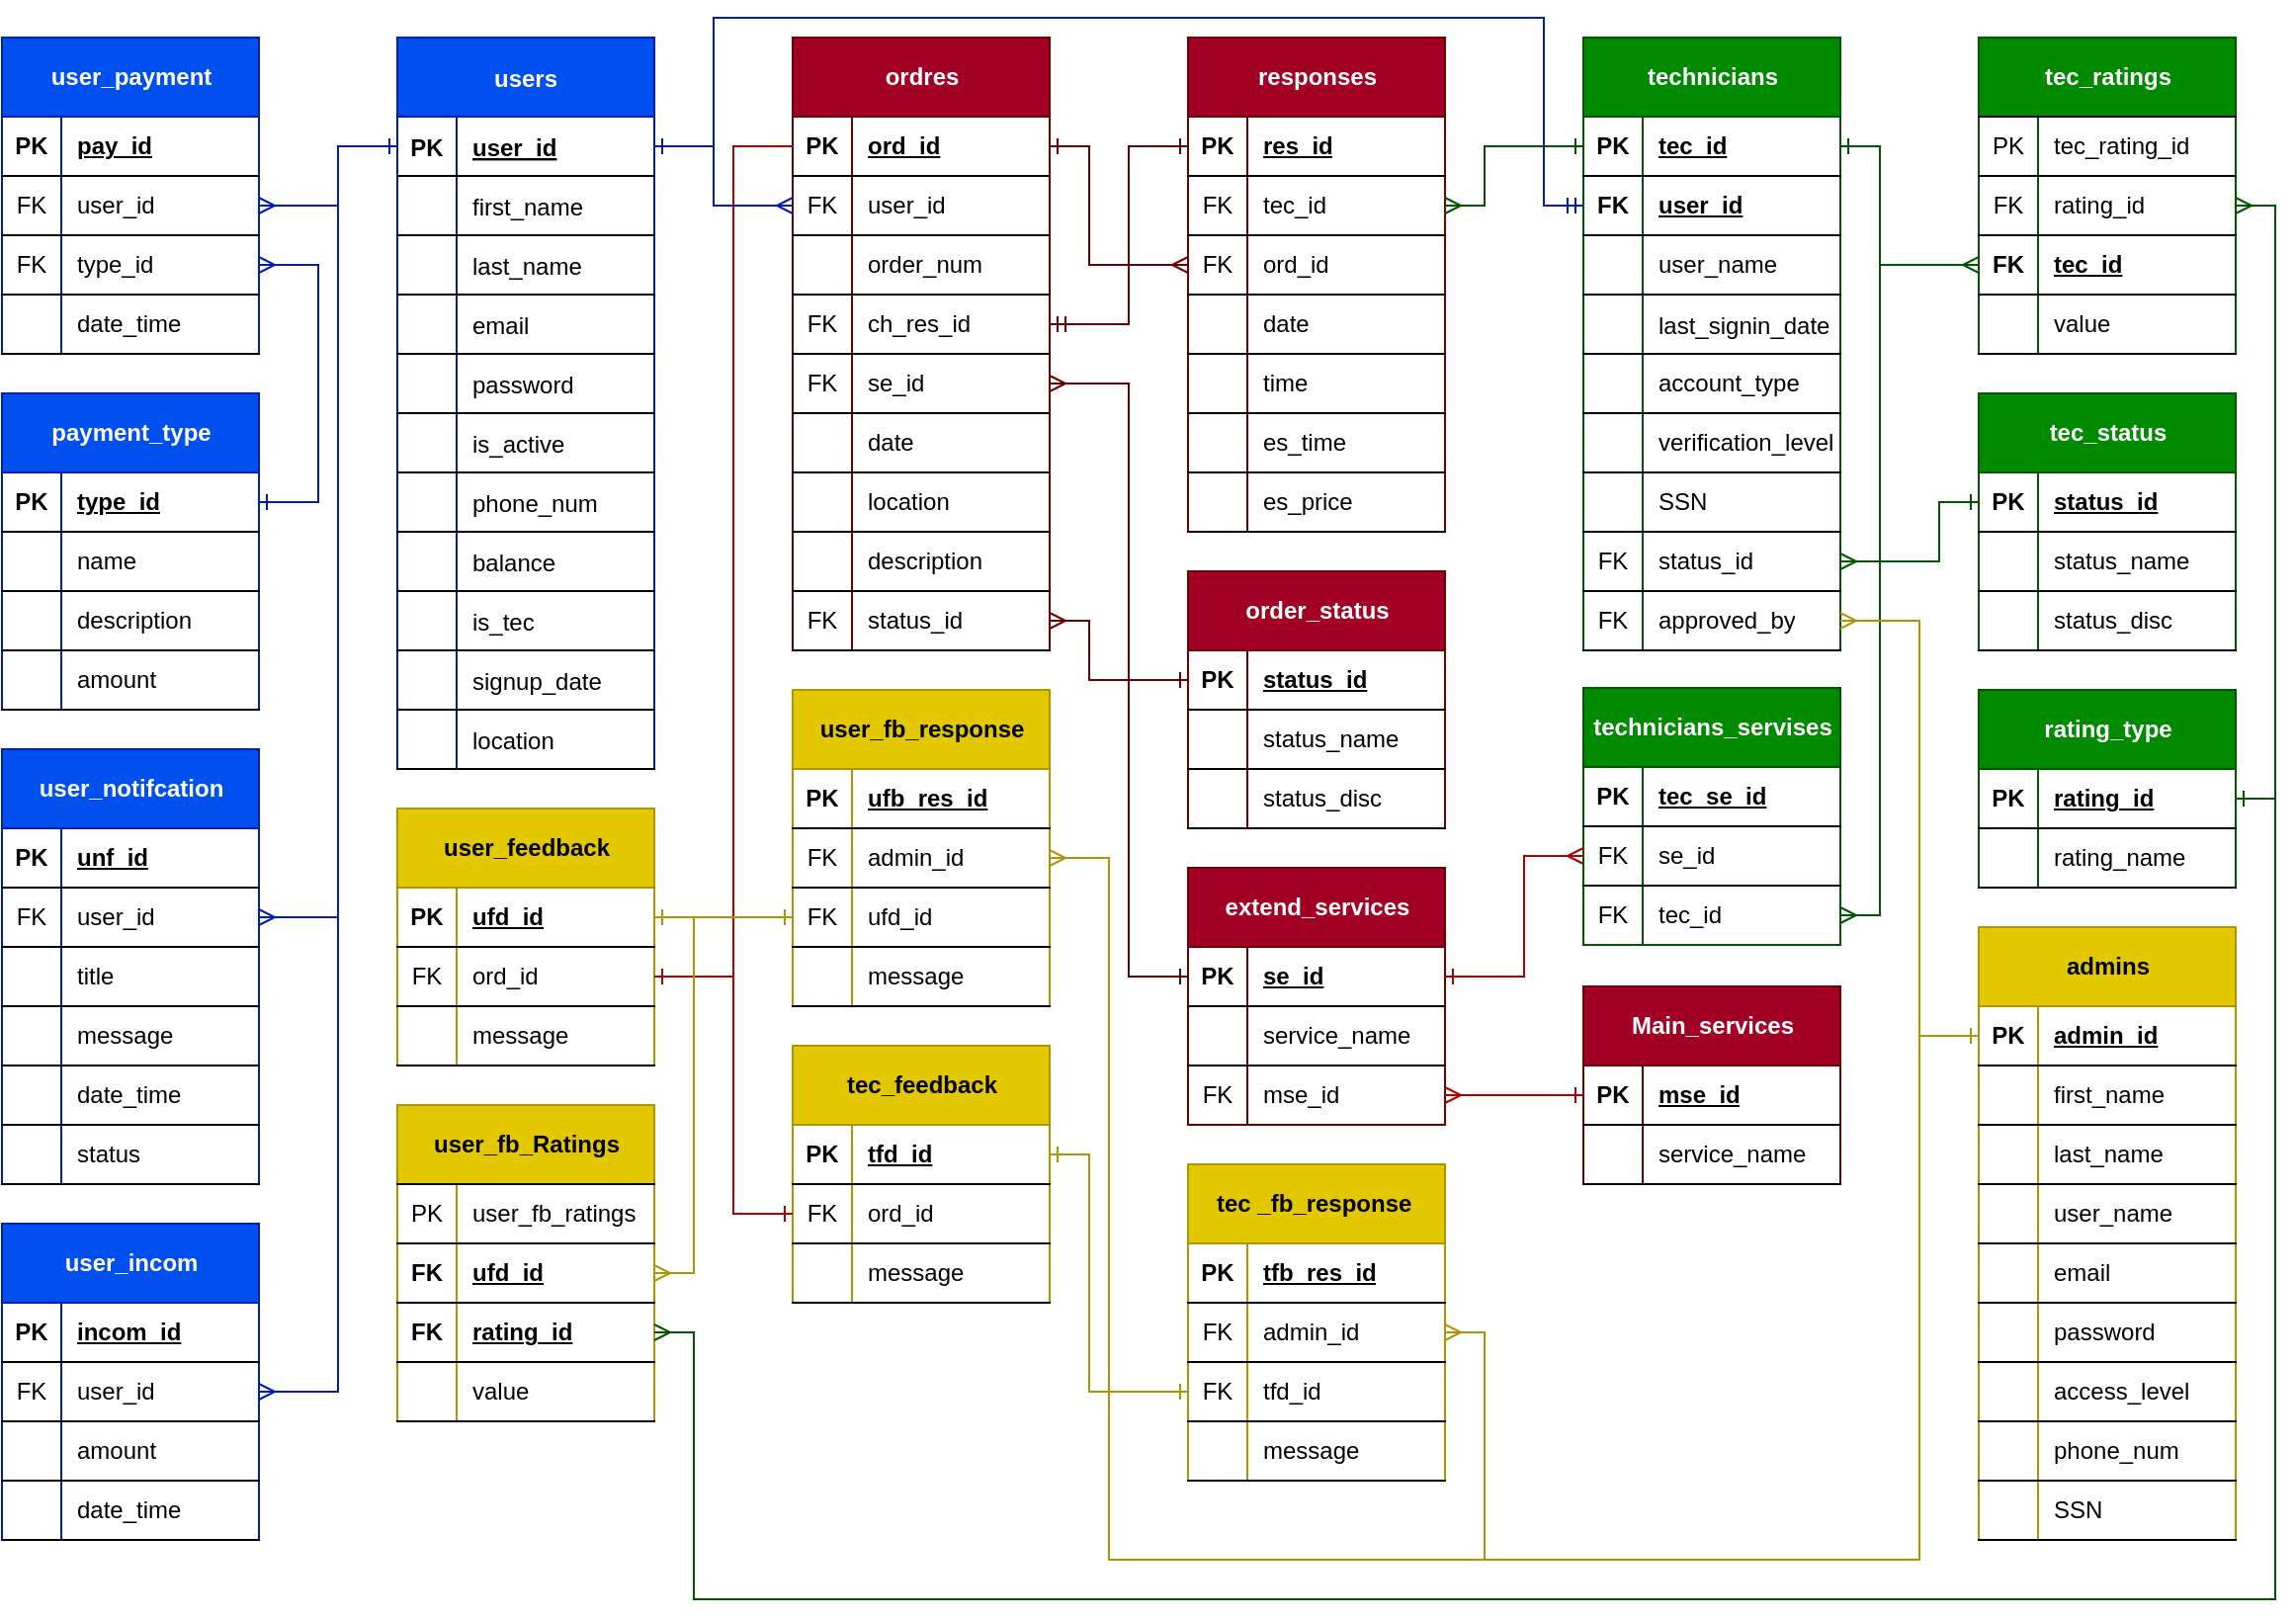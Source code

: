 <mxfile version="23.1.5" type="device">
  <diagram id="R2lEEEUBdFMjLlhIrx00" name="Page-1">
    <mxGraphModel dx="1909" dy="1129" grid="1" gridSize="10" guides="1" tooltips="1" connect="1" arrows="1" fold="1" page="1" pageScale="1" pageWidth="1169" pageHeight="827" background="none" math="0" shadow="0" extFonts="Permanent Marker^https://fonts.googleapis.com/css?family=Permanent+Marker">
      <root>
        <mxCell id="0" />
        <mxCell id="1" parent="0" />
        <mxCell id="DG4F13pllixHO-CTywSq-42" value="Main_services" style="shape=table;startSize=40;container=1;collapsible=1;childLayout=tableLayout;fixedRows=1;rowLines=0;fontStyle=1;align=center;resizeLast=1;html=1;fillColor=#a20025;fontColor=#ffffff;strokeColor=#6F0000;" parent="1" vertex="1">
          <mxGeometry x="820" y="500" width="130" height="100" as="geometry" />
        </mxCell>
        <mxCell id="DG4F13pllixHO-CTywSq-43" value="" style="shape=tableRow;horizontal=0;startSize=0;swimlaneHead=0;swimlaneBody=0;fillColor=none;collapsible=0;dropTarget=0;points=[[0,0.5],[1,0.5]];portConstraint=eastwest;top=0;left=0;right=0;bottom=1;" parent="DG4F13pllixHO-CTywSq-42" vertex="1">
          <mxGeometry y="40" width="130" height="30" as="geometry" />
        </mxCell>
        <mxCell id="DG4F13pllixHO-CTywSq-44" value="PK" style="shape=partialRectangle;connectable=0;fillColor=none;top=0;left=0;bottom=0;right=0;fontStyle=1;overflow=hidden;whiteSpace=wrap;html=1;" parent="DG4F13pllixHO-CTywSq-43" vertex="1">
          <mxGeometry width="30" height="30" as="geometry">
            <mxRectangle width="30" height="30" as="alternateBounds" />
          </mxGeometry>
        </mxCell>
        <mxCell id="DG4F13pllixHO-CTywSq-45" value="mse_id" style="shape=partialRectangle;connectable=0;fillColor=none;top=0;left=0;bottom=0;right=0;align=left;spacingLeft=6;fontStyle=5;overflow=hidden;whiteSpace=wrap;html=1;" parent="DG4F13pllixHO-CTywSq-43" vertex="1">
          <mxGeometry x="30" width="100" height="30" as="geometry">
            <mxRectangle width="100" height="30" as="alternateBounds" />
          </mxGeometry>
        </mxCell>
        <mxCell id="DG4F13pllixHO-CTywSq-46" value="" style="shape=tableRow;horizontal=0;startSize=0;swimlaneHead=0;swimlaneBody=0;fillColor=none;collapsible=0;dropTarget=0;points=[[0,0.5],[1,0.5]];portConstraint=eastwest;top=0;left=0;right=0;bottom=0;" parent="DG4F13pllixHO-CTywSq-42" vertex="1">
          <mxGeometry y="70" width="130" height="30" as="geometry" />
        </mxCell>
        <mxCell id="DG4F13pllixHO-CTywSq-47" value="" style="shape=partialRectangle;connectable=0;fillColor=none;top=1;left=0;bottom=1;right=0;editable=1;overflow=hidden;whiteSpace=wrap;html=1;" parent="DG4F13pllixHO-CTywSq-46" vertex="1">
          <mxGeometry width="30" height="30" as="geometry">
            <mxRectangle width="30" height="30" as="alternateBounds" />
          </mxGeometry>
        </mxCell>
        <mxCell id="DG4F13pllixHO-CTywSq-48" value="service_name" style="shape=partialRectangle;connectable=0;fillColor=none;top=1;left=0;bottom=1;right=0;align=left;spacingLeft=6;overflow=hidden;whiteSpace=wrap;html=1;" parent="DG4F13pllixHO-CTywSq-46" vertex="1">
          <mxGeometry x="30" width="100" height="30" as="geometry">
            <mxRectangle width="100" height="30" as="alternateBounds" />
          </mxGeometry>
        </mxCell>
        <mxCell id="DG4F13pllixHO-CTywSq-55" value="extend_services" style="shape=table;startSize=40;container=1;collapsible=1;childLayout=tableLayout;fixedRows=1;rowLines=0;fontStyle=1;align=center;resizeLast=1;html=1;fillColor=#a20025;fontColor=#ffffff;strokeColor=#6F0000;" parent="1" vertex="1">
          <mxGeometry x="620" y="440" width="130" height="130" as="geometry" />
        </mxCell>
        <mxCell id="DG4F13pllixHO-CTywSq-56" value="" style="shape=tableRow;horizontal=0;startSize=0;swimlaneHead=0;swimlaneBody=0;fillColor=none;collapsible=0;dropTarget=0;points=[[0,0.5],[1,0.5]];portConstraint=eastwest;top=0;left=0;right=0;bottom=1;" parent="DG4F13pllixHO-CTywSq-55" vertex="1">
          <mxGeometry y="40" width="130" height="30" as="geometry" />
        </mxCell>
        <mxCell id="DG4F13pllixHO-CTywSq-57" value="PK" style="shape=partialRectangle;connectable=0;fillColor=none;top=0;left=0;bottom=0;right=0;fontStyle=1;overflow=hidden;whiteSpace=wrap;html=1;" parent="DG4F13pllixHO-CTywSq-56" vertex="1">
          <mxGeometry width="30" height="30" as="geometry">
            <mxRectangle width="30" height="30" as="alternateBounds" />
          </mxGeometry>
        </mxCell>
        <mxCell id="DG4F13pllixHO-CTywSq-58" value="se_id" style="shape=partialRectangle;connectable=0;fillColor=none;top=0;left=0;bottom=0;right=0;align=left;spacingLeft=6;fontStyle=5;overflow=hidden;whiteSpace=wrap;html=1;" parent="DG4F13pllixHO-CTywSq-56" vertex="1">
          <mxGeometry x="30" width="100" height="30" as="geometry">
            <mxRectangle width="100" height="30" as="alternateBounds" />
          </mxGeometry>
        </mxCell>
        <mxCell id="DG4F13pllixHO-CTywSq-59" value="" style="shape=tableRow;horizontal=0;startSize=0;swimlaneHead=0;swimlaneBody=0;fillColor=none;collapsible=0;dropTarget=0;points=[[0,0.5],[1,0.5]];portConstraint=eastwest;top=0;left=0;right=0;bottom=0;" parent="DG4F13pllixHO-CTywSq-55" vertex="1">
          <mxGeometry y="70" width="130" height="30" as="geometry" />
        </mxCell>
        <mxCell id="DG4F13pllixHO-CTywSq-60" value="" style="shape=partialRectangle;connectable=0;fillColor=none;top=1;left=0;bottom=1;right=0;editable=1;overflow=hidden;whiteSpace=wrap;html=1;" parent="DG4F13pllixHO-CTywSq-59" vertex="1">
          <mxGeometry width="30" height="30" as="geometry">
            <mxRectangle width="30" height="30" as="alternateBounds" />
          </mxGeometry>
        </mxCell>
        <mxCell id="DG4F13pllixHO-CTywSq-61" value="service_name" style="shape=partialRectangle;connectable=0;fillColor=none;top=1;left=0;bottom=1;right=0;align=left;spacingLeft=6;overflow=hidden;whiteSpace=wrap;html=1;" parent="DG4F13pllixHO-CTywSq-59" vertex="1">
          <mxGeometry x="30" width="100" height="30" as="geometry">
            <mxRectangle width="100" height="30" as="alternateBounds" />
          </mxGeometry>
        </mxCell>
        <mxCell id="DG4F13pllixHO-CTywSq-62" value="" style="shape=tableRow;horizontal=0;startSize=0;swimlaneHead=0;swimlaneBody=0;fillColor=none;collapsible=0;dropTarget=0;points=[[0,0.5],[1,0.5]];portConstraint=eastwest;top=0;left=0;right=0;bottom=0;" parent="DG4F13pllixHO-CTywSq-55" vertex="1">
          <mxGeometry y="100" width="130" height="30" as="geometry" />
        </mxCell>
        <mxCell id="DG4F13pllixHO-CTywSq-63" value="FK" style="shape=partialRectangle;connectable=0;fillColor=none;top=0;left=0;bottom=0;right=0;editable=1;overflow=hidden;whiteSpace=wrap;html=1;" parent="DG4F13pllixHO-CTywSq-62" vertex="1">
          <mxGeometry width="30" height="30" as="geometry">
            <mxRectangle width="30" height="30" as="alternateBounds" />
          </mxGeometry>
        </mxCell>
        <mxCell id="DG4F13pllixHO-CTywSq-64" value="mse_id" style="shape=partialRectangle;connectable=0;fillColor=none;top=0;left=0;bottom=0;right=0;align=left;spacingLeft=6;overflow=hidden;whiteSpace=wrap;html=1;" parent="DG4F13pllixHO-CTywSq-62" vertex="1">
          <mxGeometry x="30" width="100" height="30" as="geometry">
            <mxRectangle width="100" height="30" as="alternateBounds" />
          </mxGeometry>
        </mxCell>
        <mxCell id="DG4F13pllixHO-CTywSq-102" value="technicians_servises" style="shape=table;startSize=40;container=1;collapsible=1;childLayout=tableLayout;fixedRows=1;rowLines=0;fontStyle=1;align=center;resizeLast=1;html=1;fillColor=#008a00;fontColor=#ffffff;strokeColor=#005700;" parent="1" vertex="1">
          <mxGeometry x="820" y="349" width="130" height="130" as="geometry" />
        </mxCell>
        <mxCell id="DG4F13pllixHO-CTywSq-103" value="" style="shape=tableRow;horizontal=0;startSize=0;swimlaneHead=0;swimlaneBody=0;fillColor=none;collapsible=0;dropTarget=0;points=[[0,0.5],[1,0.5]];portConstraint=eastwest;top=0;left=0;right=0;bottom=1;" parent="DG4F13pllixHO-CTywSq-102" vertex="1">
          <mxGeometry y="40" width="130" height="30" as="geometry" />
        </mxCell>
        <mxCell id="DG4F13pllixHO-CTywSq-104" value="PK" style="shape=partialRectangle;connectable=0;fillColor=none;top=0;left=0;bottom=0;right=0;fontStyle=1;overflow=hidden;whiteSpace=wrap;html=1;" parent="DG4F13pllixHO-CTywSq-103" vertex="1">
          <mxGeometry width="30" height="30" as="geometry">
            <mxRectangle width="30" height="30" as="alternateBounds" />
          </mxGeometry>
        </mxCell>
        <mxCell id="DG4F13pllixHO-CTywSq-105" value="tec_se_id" style="shape=partialRectangle;connectable=0;fillColor=none;top=0;left=0;bottom=0;right=0;align=left;spacingLeft=6;fontStyle=5;overflow=hidden;whiteSpace=wrap;html=1;" parent="DG4F13pllixHO-CTywSq-103" vertex="1">
          <mxGeometry x="30" width="100" height="30" as="geometry">
            <mxRectangle width="100" height="30" as="alternateBounds" />
          </mxGeometry>
        </mxCell>
        <mxCell id="DG4F13pllixHO-CTywSq-106" value="" style="shape=tableRow;horizontal=0;startSize=0;swimlaneHead=0;swimlaneBody=0;fillColor=none;collapsible=0;dropTarget=0;points=[[0,0.5],[1,0.5]];portConstraint=eastwest;top=0;left=0;right=0;bottom=0;" parent="DG4F13pllixHO-CTywSq-102" vertex="1">
          <mxGeometry y="70" width="130" height="30" as="geometry" />
        </mxCell>
        <mxCell id="DG4F13pllixHO-CTywSq-107" value="FK" style="shape=partialRectangle;connectable=0;fillColor=none;top=1;left=0;bottom=1;right=0;editable=1;overflow=hidden;whiteSpace=wrap;html=1;" parent="DG4F13pllixHO-CTywSq-106" vertex="1">
          <mxGeometry width="30" height="30" as="geometry">
            <mxRectangle width="30" height="30" as="alternateBounds" />
          </mxGeometry>
        </mxCell>
        <mxCell id="DG4F13pllixHO-CTywSq-108" value="se_id" style="shape=partialRectangle;connectable=0;fillColor=none;top=1;left=0;bottom=1;right=0;align=left;spacingLeft=6;overflow=hidden;whiteSpace=wrap;html=1;" parent="DG4F13pllixHO-CTywSq-106" vertex="1">
          <mxGeometry x="30" width="100" height="30" as="geometry">
            <mxRectangle width="100" height="30" as="alternateBounds" />
          </mxGeometry>
        </mxCell>
        <mxCell id="DG4F13pllixHO-CTywSq-109" value="" style="shape=tableRow;horizontal=0;startSize=0;swimlaneHead=0;swimlaneBody=0;fillColor=none;collapsible=0;dropTarget=0;points=[[0,0.5],[1,0.5]];portConstraint=eastwest;top=0;left=0;right=0;bottom=0;" parent="DG4F13pllixHO-CTywSq-102" vertex="1">
          <mxGeometry y="100" width="130" height="30" as="geometry" />
        </mxCell>
        <mxCell id="DG4F13pllixHO-CTywSq-110" value="FK" style="shape=partialRectangle;connectable=0;fillColor=none;top=0;left=0;bottom=0;right=0;editable=1;overflow=hidden;whiteSpace=wrap;html=1;" parent="DG4F13pllixHO-CTywSq-109" vertex="1">
          <mxGeometry width="30" height="30" as="geometry">
            <mxRectangle width="30" height="30" as="alternateBounds" />
          </mxGeometry>
        </mxCell>
        <mxCell id="DG4F13pllixHO-CTywSq-111" value="tec_id" style="shape=partialRectangle;connectable=0;fillColor=none;top=0;left=0;bottom=0;right=0;align=left;spacingLeft=6;overflow=hidden;whiteSpace=wrap;html=1;" parent="DG4F13pllixHO-CTywSq-109" vertex="1">
          <mxGeometry x="30" width="100" height="30" as="geometry">
            <mxRectangle width="100" height="30" as="alternateBounds" />
          </mxGeometry>
        </mxCell>
        <mxCell id="88RK_2MC0LyOAOU6NDud-127" value="user_feedback" style="shape=table;startSize=40;container=1;collapsible=1;childLayout=tableLayout;fixedRows=1;rowLines=0;fontStyle=1;align=center;resizeLast=1;html=1;fillColor=#e3c800;fontColor=#000000;strokeColor=#B09500;" parent="1" vertex="1">
          <mxGeometry x="220" y="410" width="130" height="130" as="geometry" />
        </mxCell>
        <mxCell id="88RK_2MC0LyOAOU6NDud-128" value="" style="shape=tableRow;horizontal=0;startSize=0;swimlaneHead=0;swimlaneBody=0;fillColor=none;collapsible=0;dropTarget=0;points=[[0,0.5],[1,0.5]];portConstraint=eastwest;top=0;left=0;right=0;bottom=1;" parent="88RK_2MC0LyOAOU6NDud-127" vertex="1">
          <mxGeometry y="40" width="130" height="30" as="geometry" />
        </mxCell>
        <mxCell id="88RK_2MC0LyOAOU6NDud-129" value="PK" style="shape=partialRectangle;connectable=0;fillColor=none;top=0;left=0;bottom=0;right=0;fontStyle=1;overflow=hidden;whiteSpace=wrap;html=1;" parent="88RK_2MC0LyOAOU6NDud-128" vertex="1">
          <mxGeometry width="30" height="30" as="geometry">
            <mxRectangle width="30" height="30" as="alternateBounds" />
          </mxGeometry>
        </mxCell>
        <mxCell id="88RK_2MC0LyOAOU6NDud-130" value="ufd_id" style="shape=partialRectangle;connectable=0;fillColor=none;top=0;left=0;bottom=0;right=0;align=left;spacingLeft=6;fontStyle=5;overflow=hidden;whiteSpace=wrap;html=1;" parent="88RK_2MC0LyOAOU6NDud-128" vertex="1">
          <mxGeometry x="30" width="100" height="30" as="geometry">
            <mxRectangle width="100" height="30" as="alternateBounds" />
          </mxGeometry>
        </mxCell>
        <mxCell id="88RK_2MC0LyOAOU6NDud-131" value="" style="shape=tableRow;horizontal=0;startSize=0;swimlaneHead=0;swimlaneBody=0;fillColor=none;collapsible=0;dropTarget=0;points=[[0,0.5],[1,0.5]];portConstraint=eastwest;top=0;left=0;right=0;bottom=0;" parent="88RK_2MC0LyOAOU6NDud-127" vertex="1">
          <mxGeometry y="70" width="130" height="30" as="geometry" />
        </mxCell>
        <mxCell id="88RK_2MC0LyOAOU6NDud-132" value="FK" style="shape=partialRectangle;connectable=0;fillColor=none;top=1;left=0;bottom=1;right=0;editable=1;overflow=hidden;whiteSpace=wrap;html=1;" parent="88RK_2MC0LyOAOU6NDud-131" vertex="1">
          <mxGeometry width="30" height="30" as="geometry">
            <mxRectangle width="30" height="30" as="alternateBounds" />
          </mxGeometry>
        </mxCell>
        <mxCell id="88RK_2MC0LyOAOU6NDud-133" value="ord_id" style="shape=partialRectangle;connectable=0;fillColor=none;top=1;left=0;bottom=1;right=0;align=left;spacingLeft=6;overflow=hidden;whiteSpace=wrap;html=1;" parent="88RK_2MC0LyOAOU6NDud-131" vertex="1">
          <mxGeometry x="30" width="100" height="30" as="geometry">
            <mxRectangle width="100" height="30" as="alternateBounds" />
          </mxGeometry>
        </mxCell>
        <mxCell id="88RK_2MC0LyOAOU6NDud-134" value="" style="shape=tableRow;horizontal=0;startSize=0;swimlaneHead=0;swimlaneBody=0;fillColor=none;collapsible=0;dropTarget=0;points=[[0,0.5],[1,0.5]];portConstraint=eastwest;top=0;left=0;right=0;bottom=0;" parent="88RK_2MC0LyOAOU6NDud-127" vertex="1">
          <mxGeometry y="100" width="130" height="30" as="geometry" />
        </mxCell>
        <mxCell id="88RK_2MC0LyOAOU6NDud-135" value="" style="shape=partialRectangle;connectable=0;fillColor=none;top=0;left=0;bottom=1;right=0;editable=1;overflow=hidden;whiteSpace=wrap;html=1;" parent="88RK_2MC0LyOAOU6NDud-134" vertex="1">
          <mxGeometry width="30" height="30" as="geometry">
            <mxRectangle width="30" height="30" as="alternateBounds" />
          </mxGeometry>
        </mxCell>
        <mxCell id="88RK_2MC0LyOAOU6NDud-136" value="message" style="shape=partialRectangle;connectable=0;fillColor=none;top=0;left=0;bottom=1;right=0;align=left;spacingLeft=6;overflow=hidden;whiteSpace=wrap;html=1;" parent="88RK_2MC0LyOAOU6NDud-134" vertex="1">
          <mxGeometry x="30" width="100" height="30" as="geometry">
            <mxRectangle width="100" height="30" as="alternateBounds" />
          </mxGeometry>
        </mxCell>
        <mxCell id="88RK_2MC0LyOAOU6NDud-141" value="tec_feedback" style="shape=table;startSize=40;container=1;collapsible=1;childLayout=tableLayout;fixedRows=1;rowLines=0;fontStyle=1;align=center;resizeLast=1;html=1;fillColor=#e3c800;fontColor=#000000;strokeColor=#B09500;" parent="1" vertex="1">
          <mxGeometry x="420" y="530" width="130" height="130" as="geometry" />
        </mxCell>
        <mxCell id="88RK_2MC0LyOAOU6NDud-142" value="" style="shape=tableRow;horizontal=0;startSize=0;swimlaneHead=0;swimlaneBody=0;fillColor=none;collapsible=0;dropTarget=0;points=[[0,0.5],[1,0.5]];portConstraint=eastwest;top=0;left=0;right=0;bottom=1;" parent="88RK_2MC0LyOAOU6NDud-141" vertex="1">
          <mxGeometry y="40" width="130" height="30" as="geometry" />
        </mxCell>
        <mxCell id="88RK_2MC0LyOAOU6NDud-143" value="PK" style="shape=partialRectangle;connectable=0;fillColor=none;top=0;left=0;bottom=0;right=0;fontStyle=1;overflow=hidden;whiteSpace=wrap;html=1;" parent="88RK_2MC0LyOAOU6NDud-142" vertex="1">
          <mxGeometry width="30" height="30" as="geometry">
            <mxRectangle width="30" height="30" as="alternateBounds" />
          </mxGeometry>
        </mxCell>
        <mxCell id="88RK_2MC0LyOAOU6NDud-144" value="tfd_id" style="shape=partialRectangle;connectable=0;fillColor=none;top=0;left=0;bottom=0;right=0;align=left;spacingLeft=6;fontStyle=5;overflow=hidden;whiteSpace=wrap;html=1;" parent="88RK_2MC0LyOAOU6NDud-142" vertex="1">
          <mxGeometry x="30" width="100" height="30" as="geometry">
            <mxRectangle width="100" height="30" as="alternateBounds" />
          </mxGeometry>
        </mxCell>
        <mxCell id="88RK_2MC0LyOAOU6NDud-145" value="" style="shape=tableRow;horizontal=0;startSize=0;swimlaneHead=0;swimlaneBody=0;fillColor=none;collapsible=0;dropTarget=0;points=[[0,0.5],[1,0.5]];portConstraint=eastwest;top=0;left=0;right=0;bottom=0;" parent="88RK_2MC0LyOAOU6NDud-141" vertex="1">
          <mxGeometry y="70" width="130" height="30" as="geometry" />
        </mxCell>
        <mxCell id="88RK_2MC0LyOAOU6NDud-146" value="FK" style="shape=partialRectangle;connectable=0;fillColor=none;top=1;left=0;bottom=1;right=0;editable=1;overflow=hidden;whiteSpace=wrap;html=1;" parent="88RK_2MC0LyOAOU6NDud-145" vertex="1">
          <mxGeometry width="30" height="30" as="geometry">
            <mxRectangle width="30" height="30" as="alternateBounds" />
          </mxGeometry>
        </mxCell>
        <mxCell id="88RK_2MC0LyOAOU6NDud-147" value="ord_id" style="shape=partialRectangle;connectable=0;fillColor=none;top=1;left=0;bottom=1;right=0;align=left;spacingLeft=6;overflow=hidden;whiteSpace=wrap;html=1;" parent="88RK_2MC0LyOAOU6NDud-145" vertex="1">
          <mxGeometry x="30" width="100" height="30" as="geometry">
            <mxRectangle width="100" height="30" as="alternateBounds" />
          </mxGeometry>
        </mxCell>
        <mxCell id="88RK_2MC0LyOAOU6NDud-148" value="" style="shape=tableRow;horizontal=0;startSize=0;swimlaneHead=0;swimlaneBody=0;fillColor=none;collapsible=0;dropTarget=0;points=[[0,0.5],[1,0.5]];portConstraint=eastwest;top=0;left=0;right=0;bottom=0;" parent="88RK_2MC0LyOAOU6NDud-141" vertex="1">
          <mxGeometry y="100" width="130" height="30" as="geometry" />
        </mxCell>
        <mxCell id="88RK_2MC0LyOAOU6NDud-149" value="" style="shape=partialRectangle;connectable=0;fillColor=none;top=0;left=0;bottom=1;right=0;editable=1;overflow=hidden;whiteSpace=wrap;html=1;" parent="88RK_2MC0LyOAOU6NDud-148" vertex="1">
          <mxGeometry width="30" height="30" as="geometry">
            <mxRectangle width="30" height="30" as="alternateBounds" />
          </mxGeometry>
        </mxCell>
        <mxCell id="88RK_2MC0LyOAOU6NDud-150" value="message" style="shape=partialRectangle;connectable=0;fillColor=none;top=0;left=0;bottom=1;right=0;align=left;spacingLeft=6;overflow=hidden;whiteSpace=wrap;html=1;" parent="88RK_2MC0LyOAOU6NDud-148" vertex="1">
          <mxGeometry x="30" width="100" height="30" as="geometry">
            <mxRectangle width="100" height="30" as="alternateBounds" />
          </mxGeometry>
        </mxCell>
        <mxCell id="88RK_2MC0LyOAOU6NDud-233" value="user_fb_response" style="shape=table;startSize=40;container=1;collapsible=1;childLayout=tableLayout;fixedRows=1;rowLines=0;fontStyle=1;align=center;resizeLast=1;html=1;fillColor=#e3c800;fontColor=#000000;strokeColor=#B09500;" parent="1" vertex="1">
          <mxGeometry x="420" y="350" width="130" height="160" as="geometry" />
        </mxCell>
        <mxCell id="88RK_2MC0LyOAOU6NDud-234" value="" style="shape=tableRow;horizontal=0;startSize=0;swimlaneHead=0;swimlaneBody=0;fillColor=none;collapsible=0;dropTarget=0;points=[[0,0.5],[1,0.5]];portConstraint=eastwest;top=0;left=0;right=0;bottom=1;" parent="88RK_2MC0LyOAOU6NDud-233" vertex="1">
          <mxGeometry y="40" width="130" height="30" as="geometry" />
        </mxCell>
        <mxCell id="88RK_2MC0LyOAOU6NDud-235" value="PK" style="shape=partialRectangle;connectable=0;fillColor=none;top=0;left=0;bottom=0;right=0;fontStyle=1;overflow=hidden;whiteSpace=wrap;html=1;" parent="88RK_2MC0LyOAOU6NDud-234" vertex="1">
          <mxGeometry width="30" height="30" as="geometry">
            <mxRectangle width="30" height="30" as="alternateBounds" />
          </mxGeometry>
        </mxCell>
        <mxCell id="88RK_2MC0LyOAOU6NDud-236" value="ufb_res_id" style="shape=partialRectangle;connectable=0;fillColor=none;top=0;left=0;bottom=0;right=0;align=left;spacingLeft=6;fontStyle=5;overflow=hidden;whiteSpace=wrap;html=1;" parent="88RK_2MC0LyOAOU6NDud-234" vertex="1">
          <mxGeometry x="30" width="100" height="30" as="geometry">
            <mxRectangle width="100" height="30" as="alternateBounds" />
          </mxGeometry>
        </mxCell>
        <mxCell id="88RK_2MC0LyOAOU6NDud-237" value="" style="shape=tableRow;horizontal=0;startSize=0;swimlaneHead=0;swimlaneBody=0;fillColor=none;collapsible=0;dropTarget=0;points=[[0,0.5],[1,0.5]];portConstraint=eastwest;top=0;left=0;right=0;bottom=0;" parent="88RK_2MC0LyOAOU6NDud-233" vertex="1">
          <mxGeometry y="70" width="130" height="30" as="geometry" />
        </mxCell>
        <mxCell id="88RK_2MC0LyOAOU6NDud-238" value="FK" style="shape=partialRectangle;connectable=0;fillColor=none;top=1;left=0;bottom=1;right=0;editable=1;overflow=hidden;whiteSpace=wrap;html=1;" parent="88RK_2MC0LyOAOU6NDud-237" vertex="1">
          <mxGeometry width="30" height="30" as="geometry">
            <mxRectangle width="30" height="30" as="alternateBounds" />
          </mxGeometry>
        </mxCell>
        <mxCell id="88RK_2MC0LyOAOU6NDud-239" value="admin_id" style="shape=partialRectangle;connectable=0;fillColor=none;top=1;left=0;bottom=1;right=0;align=left;spacingLeft=6;overflow=hidden;whiteSpace=wrap;html=1;" parent="88RK_2MC0LyOAOU6NDud-237" vertex="1">
          <mxGeometry x="30" width="100" height="30" as="geometry">
            <mxRectangle width="100" height="30" as="alternateBounds" />
          </mxGeometry>
        </mxCell>
        <mxCell id="88RK_2MC0LyOAOU6NDud-240" value="" style="shape=tableRow;horizontal=0;startSize=0;swimlaneHead=0;swimlaneBody=0;fillColor=none;collapsible=0;dropTarget=0;points=[[0,0.5],[1,0.5]];portConstraint=eastwest;top=0;left=0;right=0;bottom=0;" parent="88RK_2MC0LyOAOU6NDud-233" vertex="1">
          <mxGeometry y="100" width="130" height="30" as="geometry" />
        </mxCell>
        <mxCell id="88RK_2MC0LyOAOU6NDud-241" value="FK" style="shape=partialRectangle;connectable=0;fillColor=none;top=0;left=0;bottom=0;right=0;editable=1;overflow=hidden;whiteSpace=wrap;html=1;" parent="88RK_2MC0LyOAOU6NDud-240" vertex="1">
          <mxGeometry width="30" height="30" as="geometry">
            <mxRectangle width="30" height="30" as="alternateBounds" />
          </mxGeometry>
        </mxCell>
        <mxCell id="88RK_2MC0LyOAOU6NDud-242" value="ufd_id" style="shape=partialRectangle;connectable=0;fillColor=none;top=0;left=0;bottom=0;right=0;align=left;spacingLeft=6;overflow=hidden;whiteSpace=wrap;html=1;" parent="88RK_2MC0LyOAOU6NDud-240" vertex="1">
          <mxGeometry x="30" width="100" height="30" as="geometry">
            <mxRectangle width="100" height="30" as="alternateBounds" />
          </mxGeometry>
        </mxCell>
        <mxCell id="88RK_2MC0LyOAOU6NDud-258" value="" style="shape=tableRow;horizontal=0;startSize=0;swimlaneHead=0;swimlaneBody=0;fillColor=none;collapsible=0;dropTarget=0;points=[[0,0.5],[1,0.5]];portConstraint=eastwest;top=0;left=0;right=0;bottom=0;" parent="88RK_2MC0LyOAOU6NDud-233" vertex="1">
          <mxGeometry y="130" width="130" height="30" as="geometry" />
        </mxCell>
        <mxCell id="88RK_2MC0LyOAOU6NDud-259" value="" style="shape=partialRectangle;connectable=0;fillColor=none;top=1;left=0;bottom=1;right=0;editable=1;overflow=hidden;whiteSpace=wrap;html=1;" parent="88RK_2MC0LyOAOU6NDud-258" vertex="1">
          <mxGeometry width="30" height="30" as="geometry">
            <mxRectangle width="30" height="30" as="alternateBounds" />
          </mxGeometry>
        </mxCell>
        <mxCell id="88RK_2MC0LyOAOU6NDud-260" value="message" style="shape=partialRectangle;connectable=0;fillColor=none;top=1;left=0;bottom=1;right=0;align=left;spacingLeft=6;overflow=hidden;whiteSpace=wrap;html=1;" parent="88RK_2MC0LyOAOU6NDud-258" vertex="1">
          <mxGeometry x="30" width="100" height="30" as="geometry">
            <mxRectangle width="100" height="30" as="alternateBounds" />
          </mxGeometry>
        </mxCell>
        <mxCell id="88RK_2MC0LyOAOU6NDud-245" value="tec _fb_response&amp;nbsp;" style="shape=table;startSize=40;container=1;collapsible=1;childLayout=tableLayout;fixedRows=1;rowLines=0;fontStyle=1;align=center;resizeLast=1;html=1;fillColor=#e3c800;fontColor=#000000;strokeColor=#B09500;" parent="1" vertex="1">
          <mxGeometry x="620" y="590" width="130" height="160" as="geometry" />
        </mxCell>
        <mxCell id="88RK_2MC0LyOAOU6NDud-246" value="" style="shape=tableRow;horizontal=0;startSize=0;swimlaneHead=0;swimlaneBody=0;fillColor=none;collapsible=0;dropTarget=0;points=[[0,0.5],[1,0.5]];portConstraint=eastwest;top=0;left=0;right=0;bottom=1;" parent="88RK_2MC0LyOAOU6NDud-245" vertex="1">
          <mxGeometry y="40" width="130" height="30" as="geometry" />
        </mxCell>
        <mxCell id="88RK_2MC0LyOAOU6NDud-247" value="PK" style="shape=partialRectangle;connectable=0;fillColor=none;top=0;left=0;bottom=0;right=0;fontStyle=1;overflow=hidden;whiteSpace=wrap;html=1;" parent="88RK_2MC0LyOAOU6NDud-246" vertex="1">
          <mxGeometry width="30" height="30" as="geometry">
            <mxRectangle width="30" height="30" as="alternateBounds" />
          </mxGeometry>
        </mxCell>
        <mxCell id="88RK_2MC0LyOAOU6NDud-248" value="tfb_res_id" style="shape=partialRectangle;connectable=0;fillColor=none;top=0;left=0;bottom=0;right=0;align=left;spacingLeft=6;fontStyle=5;overflow=hidden;whiteSpace=wrap;html=1;" parent="88RK_2MC0LyOAOU6NDud-246" vertex="1">
          <mxGeometry x="30" width="100" height="30" as="geometry">
            <mxRectangle width="100" height="30" as="alternateBounds" />
          </mxGeometry>
        </mxCell>
        <mxCell id="88RK_2MC0LyOAOU6NDud-249" value="" style="shape=tableRow;horizontal=0;startSize=0;swimlaneHead=0;swimlaneBody=0;fillColor=none;collapsible=0;dropTarget=0;points=[[0,0.5],[1,0.5]];portConstraint=eastwest;top=0;left=0;right=0;bottom=0;" parent="88RK_2MC0LyOAOU6NDud-245" vertex="1">
          <mxGeometry y="70" width="130" height="30" as="geometry" />
        </mxCell>
        <mxCell id="88RK_2MC0LyOAOU6NDud-250" value="FK" style="shape=partialRectangle;connectable=0;fillColor=none;top=1;left=0;bottom=1;right=0;editable=1;overflow=hidden;whiteSpace=wrap;html=1;" parent="88RK_2MC0LyOAOU6NDud-249" vertex="1">
          <mxGeometry width="30" height="30" as="geometry">
            <mxRectangle width="30" height="30" as="alternateBounds" />
          </mxGeometry>
        </mxCell>
        <mxCell id="88RK_2MC0LyOAOU6NDud-251" value="admin_id" style="shape=partialRectangle;connectable=0;fillColor=none;top=1;left=0;bottom=1;right=0;align=left;spacingLeft=6;overflow=hidden;whiteSpace=wrap;html=1;" parent="88RK_2MC0LyOAOU6NDud-249" vertex="1">
          <mxGeometry x="30" width="100" height="30" as="geometry">
            <mxRectangle width="100" height="30" as="alternateBounds" />
          </mxGeometry>
        </mxCell>
        <mxCell id="88RK_2MC0LyOAOU6NDud-252" value="" style="shape=tableRow;horizontal=0;startSize=0;swimlaneHead=0;swimlaneBody=0;fillColor=none;collapsible=0;dropTarget=0;points=[[0,0.5],[1,0.5]];portConstraint=eastwest;top=0;left=0;right=0;bottom=0;" parent="88RK_2MC0LyOAOU6NDud-245" vertex="1">
          <mxGeometry y="100" width="130" height="30" as="geometry" />
        </mxCell>
        <mxCell id="88RK_2MC0LyOAOU6NDud-253" value="FK" style="shape=partialRectangle;connectable=0;fillColor=none;top=0;left=0;bottom=0;right=0;editable=1;overflow=hidden;whiteSpace=wrap;html=1;" parent="88RK_2MC0LyOAOU6NDud-252" vertex="1">
          <mxGeometry width="30" height="30" as="geometry">
            <mxRectangle width="30" height="30" as="alternateBounds" />
          </mxGeometry>
        </mxCell>
        <mxCell id="88RK_2MC0LyOAOU6NDud-254" value="tfd_id" style="shape=partialRectangle;connectable=0;fillColor=none;top=0;left=0;bottom=0;right=0;align=left;spacingLeft=6;overflow=hidden;whiteSpace=wrap;html=1;" parent="88RK_2MC0LyOAOU6NDud-252" vertex="1">
          <mxGeometry x="30" width="100" height="30" as="geometry">
            <mxRectangle width="100" height="30" as="alternateBounds" />
          </mxGeometry>
        </mxCell>
        <mxCell id="88RK_2MC0LyOAOU6NDud-264" value="" style="shape=tableRow;horizontal=0;startSize=0;swimlaneHead=0;swimlaneBody=0;fillColor=none;collapsible=0;dropTarget=0;points=[[0,0.5],[1,0.5]];portConstraint=eastwest;top=0;left=0;right=0;bottom=0;" parent="88RK_2MC0LyOAOU6NDud-245" vertex="1">
          <mxGeometry y="130" width="130" height="30" as="geometry" />
        </mxCell>
        <mxCell id="88RK_2MC0LyOAOU6NDud-265" value="" style="shape=partialRectangle;connectable=0;fillColor=none;top=1;left=0;bottom=1;right=0;editable=1;overflow=hidden;whiteSpace=wrap;html=1;" parent="88RK_2MC0LyOAOU6NDud-264" vertex="1">
          <mxGeometry width="30" height="30" as="geometry">
            <mxRectangle width="30" height="30" as="alternateBounds" />
          </mxGeometry>
        </mxCell>
        <mxCell id="88RK_2MC0LyOAOU6NDud-266" value="message" style="shape=partialRectangle;connectable=0;fillColor=none;top=1;left=0;bottom=1;right=0;align=left;spacingLeft=6;overflow=hidden;whiteSpace=wrap;html=1;" parent="88RK_2MC0LyOAOU6NDud-264" vertex="1">
          <mxGeometry x="30" width="100" height="30" as="geometry">
            <mxRectangle width="100" height="30" as="alternateBounds" />
          </mxGeometry>
        </mxCell>
        <mxCell id="7gjMPMhOF_rz1WLuJOQh-4" value="user_notifcation" style="shape=table;startSize=40;container=1;collapsible=1;childLayout=tableLayout;fixedRows=1;rowLines=0;fontStyle=1;align=center;resizeLast=1;html=1;fillColor=#0050ef;fontColor=#ffffff;strokeColor=#001DBC;" parent="1" vertex="1">
          <mxGeometry x="20" y="380" width="130" height="220" as="geometry" />
        </mxCell>
        <mxCell id="7gjMPMhOF_rz1WLuJOQh-5" value="" style="shape=tableRow;horizontal=0;startSize=0;swimlaneHead=0;swimlaneBody=0;fillColor=none;collapsible=0;dropTarget=0;points=[[0,0.5],[1,0.5]];portConstraint=eastwest;top=0;left=0;right=0;bottom=1;" parent="7gjMPMhOF_rz1WLuJOQh-4" vertex="1">
          <mxGeometry y="40" width="130" height="30" as="geometry" />
        </mxCell>
        <mxCell id="7gjMPMhOF_rz1WLuJOQh-6" value="PK" style="shape=partialRectangle;connectable=0;fillColor=none;top=0;left=0;bottom=0;right=0;fontStyle=1;overflow=hidden;whiteSpace=wrap;html=1;" parent="7gjMPMhOF_rz1WLuJOQh-5" vertex="1">
          <mxGeometry width="30" height="30" as="geometry">
            <mxRectangle width="30" height="30" as="alternateBounds" />
          </mxGeometry>
        </mxCell>
        <mxCell id="7gjMPMhOF_rz1WLuJOQh-7" value="unf_id" style="shape=partialRectangle;connectable=0;fillColor=none;top=0;left=0;bottom=0;right=0;align=left;spacingLeft=6;fontStyle=5;overflow=hidden;whiteSpace=wrap;html=1;" parent="7gjMPMhOF_rz1WLuJOQh-5" vertex="1">
          <mxGeometry x="30" width="100" height="30" as="geometry">
            <mxRectangle width="100" height="30" as="alternateBounds" />
          </mxGeometry>
        </mxCell>
        <mxCell id="7gjMPMhOF_rz1WLuJOQh-8" value="" style="shape=tableRow;horizontal=0;startSize=0;swimlaneHead=0;swimlaneBody=0;fillColor=none;collapsible=0;dropTarget=0;points=[[0,0.5],[1,0.5]];portConstraint=eastwest;top=0;left=0;right=0;bottom=0;" parent="7gjMPMhOF_rz1WLuJOQh-4" vertex="1">
          <mxGeometry y="70" width="130" height="30" as="geometry" />
        </mxCell>
        <mxCell id="7gjMPMhOF_rz1WLuJOQh-9" value="FK" style="shape=partialRectangle;connectable=0;fillColor=none;top=1;left=0;bottom=1;right=0;editable=1;overflow=hidden;whiteSpace=wrap;html=1;" parent="7gjMPMhOF_rz1WLuJOQh-8" vertex="1">
          <mxGeometry width="30" height="30" as="geometry">
            <mxRectangle width="30" height="30" as="alternateBounds" />
          </mxGeometry>
        </mxCell>
        <mxCell id="7gjMPMhOF_rz1WLuJOQh-10" value="user_id" style="shape=partialRectangle;connectable=0;fillColor=none;top=1;left=0;bottom=1;right=0;align=left;spacingLeft=6;overflow=hidden;whiteSpace=wrap;html=1;" parent="7gjMPMhOF_rz1WLuJOQh-8" vertex="1">
          <mxGeometry x="30" width="100" height="30" as="geometry">
            <mxRectangle width="100" height="30" as="alternateBounds" />
          </mxGeometry>
        </mxCell>
        <mxCell id="7gjMPMhOF_rz1WLuJOQh-11" value="" style="shape=tableRow;horizontal=0;startSize=0;swimlaneHead=0;swimlaneBody=0;fillColor=none;collapsible=0;dropTarget=0;points=[[0,0.5],[1,0.5]];portConstraint=eastwest;top=0;left=0;right=0;bottom=0;" parent="7gjMPMhOF_rz1WLuJOQh-4" vertex="1">
          <mxGeometry y="100" width="130" height="30" as="geometry" />
        </mxCell>
        <mxCell id="7gjMPMhOF_rz1WLuJOQh-12" value="" style="shape=partialRectangle;connectable=0;fillColor=none;top=0;left=0;bottom=0;right=0;editable=1;overflow=hidden;whiteSpace=wrap;html=1;" parent="7gjMPMhOF_rz1WLuJOQh-11" vertex="1">
          <mxGeometry width="30" height="30" as="geometry">
            <mxRectangle width="30" height="30" as="alternateBounds" />
          </mxGeometry>
        </mxCell>
        <mxCell id="7gjMPMhOF_rz1WLuJOQh-13" value="title" style="shape=partialRectangle;connectable=0;fillColor=none;top=0;left=0;bottom=0;right=0;align=left;spacingLeft=6;overflow=hidden;whiteSpace=wrap;html=1;" parent="7gjMPMhOF_rz1WLuJOQh-11" vertex="1">
          <mxGeometry x="30" width="100" height="30" as="geometry">
            <mxRectangle width="100" height="30" as="alternateBounds" />
          </mxGeometry>
        </mxCell>
        <mxCell id="7gjMPMhOF_rz1WLuJOQh-14" value="" style="shape=tableRow;horizontal=0;startSize=0;swimlaneHead=0;swimlaneBody=0;fillColor=none;collapsible=0;dropTarget=0;points=[[0,0.5],[1,0.5]];portConstraint=eastwest;top=0;left=0;right=0;bottom=0;" parent="7gjMPMhOF_rz1WLuJOQh-4" vertex="1">
          <mxGeometry y="130" width="130" height="30" as="geometry" />
        </mxCell>
        <mxCell id="7gjMPMhOF_rz1WLuJOQh-15" value="" style="shape=partialRectangle;connectable=0;fillColor=none;top=1;left=0;bottom=1;right=0;editable=1;overflow=hidden;whiteSpace=wrap;html=1;" parent="7gjMPMhOF_rz1WLuJOQh-14" vertex="1">
          <mxGeometry width="30" height="30" as="geometry">
            <mxRectangle width="30" height="30" as="alternateBounds" />
          </mxGeometry>
        </mxCell>
        <mxCell id="7gjMPMhOF_rz1WLuJOQh-16" value="message" style="shape=partialRectangle;connectable=0;fillColor=none;top=1;left=0;bottom=1;right=0;align=left;spacingLeft=6;overflow=hidden;whiteSpace=wrap;html=1;" parent="7gjMPMhOF_rz1WLuJOQh-14" vertex="1">
          <mxGeometry x="30" width="100" height="30" as="geometry">
            <mxRectangle width="100" height="30" as="alternateBounds" />
          </mxGeometry>
        </mxCell>
        <mxCell id="7gjMPMhOF_rz1WLuJOQh-17" value="" style="shape=tableRow;horizontal=0;startSize=0;swimlaneHead=0;swimlaneBody=0;fillColor=none;collapsible=0;dropTarget=0;points=[[0,0.5],[1,0.5]];portConstraint=eastwest;top=0;left=0;right=0;bottom=0;" parent="7gjMPMhOF_rz1WLuJOQh-4" vertex="1">
          <mxGeometry y="160" width="130" height="30" as="geometry" />
        </mxCell>
        <mxCell id="7gjMPMhOF_rz1WLuJOQh-18" value="" style="shape=partialRectangle;connectable=0;fillColor=none;top=0;left=0;bottom=0;right=0;editable=1;overflow=hidden;whiteSpace=wrap;html=1;" parent="7gjMPMhOF_rz1WLuJOQh-17" vertex="1">
          <mxGeometry width="30" height="30" as="geometry">
            <mxRectangle width="30" height="30" as="alternateBounds" />
          </mxGeometry>
        </mxCell>
        <mxCell id="7gjMPMhOF_rz1WLuJOQh-19" value="date_time" style="shape=partialRectangle;connectable=0;fillColor=none;top=0;left=0;bottom=0;right=0;align=left;spacingLeft=6;overflow=hidden;whiteSpace=wrap;html=1;" parent="7gjMPMhOF_rz1WLuJOQh-17" vertex="1">
          <mxGeometry x="30" width="100" height="30" as="geometry">
            <mxRectangle width="100" height="30" as="alternateBounds" />
          </mxGeometry>
        </mxCell>
        <mxCell id="7gjMPMhOF_rz1WLuJOQh-23" value="" style="shape=tableRow;horizontal=0;startSize=0;swimlaneHead=0;swimlaneBody=0;fillColor=none;collapsible=0;dropTarget=0;points=[[0,0.5],[1,0.5]];portConstraint=eastwest;top=0;left=0;right=0;bottom=0;" parent="7gjMPMhOF_rz1WLuJOQh-4" vertex="1">
          <mxGeometry y="190" width="130" height="30" as="geometry" />
        </mxCell>
        <mxCell id="7gjMPMhOF_rz1WLuJOQh-24" value="" style="shape=partialRectangle;connectable=0;fillColor=none;top=1;left=0;bottom=1;right=0;editable=1;overflow=hidden;whiteSpace=wrap;html=1;" parent="7gjMPMhOF_rz1WLuJOQh-23" vertex="1">
          <mxGeometry width="30" height="30" as="geometry">
            <mxRectangle width="30" height="30" as="alternateBounds" />
          </mxGeometry>
        </mxCell>
        <mxCell id="7gjMPMhOF_rz1WLuJOQh-25" value="status" style="shape=partialRectangle;connectable=0;fillColor=none;top=1;left=0;bottom=1;right=0;align=left;spacingLeft=6;overflow=hidden;whiteSpace=wrap;html=1;" parent="7gjMPMhOF_rz1WLuJOQh-23" vertex="1">
          <mxGeometry x="30" width="100" height="30" as="geometry">
            <mxRectangle width="100" height="30" as="alternateBounds" />
          </mxGeometry>
        </mxCell>
        <mxCell id="88RK_2MC0LyOAOU6NDud-213" value="admins" style="shape=table;startSize=40;container=1;collapsible=1;childLayout=tableLayout;fixedRows=1;rowLines=0;fontStyle=1;align=center;resizeLast=1;html=1;fillColor=#e3c800;fontColor=#000000;strokeColor=#B09500;" parent="1" vertex="1">
          <mxGeometry x="1020" y="470" width="130" height="310" as="geometry" />
        </mxCell>
        <mxCell id="88RK_2MC0LyOAOU6NDud-214" value="" style="shape=tableRow;horizontal=0;startSize=0;swimlaneHead=0;swimlaneBody=0;fillColor=none;collapsible=0;dropTarget=0;points=[[0,0.5],[1,0.5]];portConstraint=eastwest;top=0;left=0;right=0;bottom=1;" parent="88RK_2MC0LyOAOU6NDud-213" vertex="1">
          <mxGeometry y="40" width="130" height="30" as="geometry" />
        </mxCell>
        <mxCell id="88RK_2MC0LyOAOU6NDud-215" value="PK" style="shape=partialRectangle;connectable=0;fillColor=none;top=0;left=0;bottom=0;right=0;fontStyle=1;overflow=hidden;whiteSpace=wrap;html=1;" parent="88RK_2MC0LyOAOU6NDud-214" vertex="1">
          <mxGeometry width="30" height="30" as="geometry">
            <mxRectangle width="30" height="30" as="alternateBounds" />
          </mxGeometry>
        </mxCell>
        <mxCell id="88RK_2MC0LyOAOU6NDud-216" value="admin_id" style="shape=partialRectangle;connectable=0;fillColor=none;top=0;left=0;bottom=0;right=0;align=left;spacingLeft=6;fontStyle=5;overflow=hidden;whiteSpace=wrap;html=1;" parent="88RK_2MC0LyOAOU6NDud-214" vertex="1">
          <mxGeometry x="30" width="100" height="30" as="geometry">
            <mxRectangle width="100" height="30" as="alternateBounds" />
          </mxGeometry>
        </mxCell>
        <mxCell id="_mDrUyQmtnpKZOKAUmZ3-40" value="" style="shape=tableRow;horizontal=0;startSize=0;swimlaneHead=0;swimlaneBody=0;fillColor=none;collapsible=0;dropTarget=0;points=[[0,0.5],[1,0.5]];portConstraint=eastwest;top=0;left=0;right=0;bottom=0;" parent="88RK_2MC0LyOAOU6NDud-213" vertex="1">
          <mxGeometry y="70" width="130" height="30" as="geometry" />
        </mxCell>
        <mxCell id="_mDrUyQmtnpKZOKAUmZ3-41" value="" style="shape=partialRectangle;connectable=0;fillColor=none;top=1;left=0;bottom=1;right=0;editable=1;overflow=hidden;whiteSpace=wrap;html=1;" parent="_mDrUyQmtnpKZOKAUmZ3-40" vertex="1">
          <mxGeometry width="30" height="30" as="geometry">
            <mxRectangle width="30" height="30" as="alternateBounds" />
          </mxGeometry>
        </mxCell>
        <mxCell id="_mDrUyQmtnpKZOKAUmZ3-42" value="first_name" style="shape=partialRectangle;connectable=0;fillColor=none;top=1;left=0;bottom=1;right=0;align=left;spacingLeft=6;overflow=hidden;whiteSpace=wrap;html=1;" parent="_mDrUyQmtnpKZOKAUmZ3-40" vertex="1">
          <mxGeometry x="30" width="100" height="30" as="geometry">
            <mxRectangle width="100" height="30" as="alternateBounds" />
          </mxGeometry>
        </mxCell>
        <mxCell id="_mDrUyQmtnpKZOKAUmZ3-43" value="" style="shape=tableRow;horizontal=0;startSize=0;swimlaneHead=0;swimlaneBody=0;fillColor=none;collapsible=0;dropTarget=0;points=[[0,0.5],[1,0.5]];portConstraint=eastwest;top=0;left=0;right=0;bottom=0;" parent="88RK_2MC0LyOAOU6NDud-213" vertex="1">
          <mxGeometry y="100" width="130" height="30" as="geometry" />
        </mxCell>
        <mxCell id="_mDrUyQmtnpKZOKAUmZ3-44" value="" style="shape=partialRectangle;connectable=0;fillColor=none;top=1;left=0;bottom=1;right=0;editable=1;overflow=hidden;whiteSpace=wrap;html=1;" parent="_mDrUyQmtnpKZOKAUmZ3-43" vertex="1">
          <mxGeometry width="30" height="30" as="geometry">
            <mxRectangle width="30" height="30" as="alternateBounds" />
          </mxGeometry>
        </mxCell>
        <mxCell id="_mDrUyQmtnpKZOKAUmZ3-45" value="last_name" style="shape=partialRectangle;connectable=0;fillColor=none;top=1;left=0;bottom=1;right=0;align=left;spacingLeft=6;overflow=hidden;whiteSpace=wrap;html=1;" parent="_mDrUyQmtnpKZOKAUmZ3-43" vertex="1">
          <mxGeometry x="30" width="100" height="30" as="geometry">
            <mxRectangle width="100" height="30" as="alternateBounds" />
          </mxGeometry>
        </mxCell>
        <mxCell id="88RK_2MC0LyOAOU6NDud-220" value="" style="shape=tableRow;horizontal=0;startSize=0;swimlaneHead=0;swimlaneBody=0;fillColor=none;collapsible=0;dropTarget=0;points=[[0,0.5],[1,0.5]];portConstraint=eastwest;top=0;left=0;right=0;bottom=0;" parent="88RK_2MC0LyOAOU6NDud-213" vertex="1">
          <mxGeometry y="130" width="130" height="30" as="geometry" />
        </mxCell>
        <mxCell id="88RK_2MC0LyOAOU6NDud-221" value="" style="shape=partialRectangle;connectable=0;fillColor=none;top=0;left=0;bottom=0;right=0;editable=1;overflow=hidden;whiteSpace=wrap;html=1;" parent="88RK_2MC0LyOAOU6NDud-220" vertex="1">
          <mxGeometry width="30" height="30" as="geometry">
            <mxRectangle width="30" height="30" as="alternateBounds" />
          </mxGeometry>
        </mxCell>
        <mxCell id="88RK_2MC0LyOAOU6NDud-222" value="user_name" style="shape=partialRectangle;connectable=0;fillColor=none;top=0;left=0;bottom=0;right=0;align=left;spacingLeft=6;overflow=hidden;whiteSpace=wrap;html=1;" parent="88RK_2MC0LyOAOU6NDud-220" vertex="1">
          <mxGeometry x="30" width="100" height="30" as="geometry">
            <mxRectangle width="100" height="30" as="alternateBounds" />
          </mxGeometry>
        </mxCell>
        <mxCell id="bLoxleJIXYrQX9KXReeu-53" value="" style="shape=tableRow;horizontal=0;startSize=0;swimlaneHead=0;swimlaneBody=0;fillColor=none;collapsible=0;dropTarget=0;points=[[0,0.5],[1,0.5]];portConstraint=eastwest;top=0;left=0;right=0;bottom=0;" parent="88RK_2MC0LyOAOU6NDud-213" vertex="1">
          <mxGeometry y="160" width="130" height="30" as="geometry" />
        </mxCell>
        <mxCell id="bLoxleJIXYrQX9KXReeu-54" value="" style="shape=partialRectangle;connectable=0;fillColor=none;top=1;left=0;bottom=1;right=0;editable=1;overflow=hidden;whiteSpace=wrap;html=1;" parent="bLoxleJIXYrQX9KXReeu-53" vertex="1">
          <mxGeometry width="30" height="30" as="geometry">
            <mxRectangle width="30" height="30" as="alternateBounds" />
          </mxGeometry>
        </mxCell>
        <mxCell id="bLoxleJIXYrQX9KXReeu-55" value="email" style="shape=partialRectangle;connectable=0;fillColor=none;top=1;left=0;bottom=1;right=0;align=left;spacingLeft=6;overflow=hidden;whiteSpace=wrap;html=1;" parent="bLoxleJIXYrQX9KXReeu-53" vertex="1">
          <mxGeometry x="30" width="100" height="30" as="geometry">
            <mxRectangle width="100" height="30" as="alternateBounds" />
          </mxGeometry>
        </mxCell>
        <mxCell id="88RK_2MC0LyOAOU6NDud-217" value="" style="shape=tableRow;horizontal=0;startSize=0;swimlaneHead=0;swimlaneBody=0;fillColor=none;collapsible=0;dropTarget=0;points=[[0,0.5],[1,0.5]];portConstraint=eastwest;top=0;left=0;right=0;bottom=0;" parent="88RK_2MC0LyOAOU6NDud-213" vertex="1">
          <mxGeometry y="190" width="130" height="30" as="geometry" />
        </mxCell>
        <mxCell id="88RK_2MC0LyOAOU6NDud-218" value="" style="shape=partialRectangle;connectable=0;fillColor=none;top=1;left=0;bottom=1;right=0;editable=1;overflow=hidden;whiteSpace=wrap;html=1;" parent="88RK_2MC0LyOAOU6NDud-217" vertex="1">
          <mxGeometry width="30" height="30" as="geometry">
            <mxRectangle width="30" height="30" as="alternateBounds" />
          </mxGeometry>
        </mxCell>
        <mxCell id="88RK_2MC0LyOAOU6NDud-219" value="password" style="shape=partialRectangle;connectable=0;fillColor=none;top=1;left=0;bottom=1;right=0;align=left;spacingLeft=6;overflow=hidden;whiteSpace=wrap;html=1;" parent="88RK_2MC0LyOAOU6NDud-217" vertex="1">
          <mxGeometry x="30" width="100" height="30" as="geometry">
            <mxRectangle width="100" height="30" as="alternateBounds" />
          </mxGeometry>
        </mxCell>
        <mxCell id="7gjMPMhOF_rz1WLuJOQh-1" value="" style="shape=tableRow;horizontal=0;startSize=0;swimlaneHead=0;swimlaneBody=0;fillColor=none;collapsible=0;dropTarget=0;points=[[0,0.5],[1,0.5]];portConstraint=eastwest;top=0;left=0;right=0;bottom=0;" parent="88RK_2MC0LyOAOU6NDud-213" vertex="1">
          <mxGeometry y="220" width="130" height="30" as="geometry" />
        </mxCell>
        <mxCell id="7gjMPMhOF_rz1WLuJOQh-2" value="" style="shape=partialRectangle;connectable=0;fillColor=none;top=1;left=0;bottom=1;right=0;editable=1;overflow=hidden;whiteSpace=wrap;html=1;" parent="7gjMPMhOF_rz1WLuJOQh-1" vertex="1">
          <mxGeometry width="30" height="30" as="geometry">
            <mxRectangle width="30" height="30" as="alternateBounds" />
          </mxGeometry>
        </mxCell>
        <mxCell id="7gjMPMhOF_rz1WLuJOQh-3" value="access_level" style="shape=partialRectangle;connectable=0;fillColor=none;top=1;left=0;bottom=1;right=0;align=left;spacingLeft=6;overflow=hidden;whiteSpace=wrap;html=1;" parent="7gjMPMhOF_rz1WLuJOQh-1" vertex="1">
          <mxGeometry x="30" width="100" height="30" as="geometry">
            <mxRectangle width="100" height="30" as="alternateBounds" />
          </mxGeometry>
        </mxCell>
        <mxCell id="_mDrUyQmtnpKZOKAUmZ3-46" value="" style="shape=tableRow;horizontal=0;startSize=0;swimlaneHead=0;swimlaneBody=0;fillColor=none;collapsible=0;dropTarget=0;points=[[0,0.5],[1,0.5]];portConstraint=eastwest;top=0;left=0;right=0;bottom=0;" parent="88RK_2MC0LyOAOU6NDud-213" vertex="1">
          <mxGeometry y="250" width="130" height="30" as="geometry" />
        </mxCell>
        <mxCell id="_mDrUyQmtnpKZOKAUmZ3-47" value="" style="shape=partialRectangle;connectable=0;fillColor=none;top=1;left=0;bottom=1;right=0;editable=1;overflow=hidden;whiteSpace=wrap;html=1;" parent="_mDrUyQmtnpKZOKAUmZ3-46" vertex="1">
          <mxGeometry width="30" height="30" as="geometry">
            <mxRectangle width="30" height="30" as="alternateBounds" />
          </mxGeometry>
        </mxCell>
        <mxCell id="_mDrUyQmtnpKZOKAUmZ3-48" value="phone_num" style="shape=partialRectangle;connectable=0;fillColor=none;top=1;left=0;bottom=1;right=0;align=left;spacingLeft=6;overflow=hidden;whiteSpace=wrap;html=1;" parent="_mDrUyQmtnpKZOKAUmZ3-46" vertex="1">
          <mxGeometry x="30" width="100" height="30" as="geometry">
            <mxRectangle width="100" height="30" as="alternateBounds" />
          </mxGeometry>
        </mxCell>
        <mxCell id="_mDrUyQmtnpKZOKAUmZ3-49" value="" style="shape=tableRow;horizontal=0;startSize=0;swimlaneHead=0;swimlaneBody=0;fillColor=none;collapsible=0;dropTarget=0;points=[[0,0.5],[1,0.5]];portConstraint=eastwest;top=0;left=0;right=0;bottom=0;" parent="88RK_2MC0LyOAOU6NDud-213" vertex="1">
          <mxGeometry y="280" width="130" height="30" as="geometry" />
        </mxCell>
        <mxCell id="_mDrUyQmtnpKZOKAUmZ3-50" value="" style="shape=partialRectangle;connectable=0;fillColor=none;top=1;left=0;bottom=1;right=0;editable=1;overflow=hidden;whiteSpace=wrap;html=1;" parent="_mDrUyQmtnpKZOKAUmZ3-49" vertex="1">
          <mxGeometry width="30" height="30" as="geometry">
            <mxRectangle width="30" height="30" as="alternateBounds" />
          </mxGeometry>
        </mxCell>
        <mxCell id="_mDrUyQmtnpKZOKAUmZ3-51" value="SSN" style="shape=partialRectangle;connectable=0;fillColor=none;top=1;left=0;bottom=1;right=0;align=left;spacingLeft=6;overflow=hidden;whiteSpace=wrap;html=1;" parent="_mDrUyQmtnpKZOKAUmZ3-49" vertex="1">
          <mxGeometry x="30" width="100" height="30" as="geometry">
            <mxRectangle width="100" height="30" as="alternateBounds" />
          </mxGeometry>
        </mxCell>
        <mxCell id="_mDrUyQmtnpKZOKAUmZ3-8" value="tec_status" style="shape=table;startSize=40;container=1;collapsible=1;childLayout=tableLayout;fixedRows=1;rowLines=0;fontStyle=1;align=center;resizeLast=1;html=1;fillColor=#008a00;fontColor=#ffffff;strokeColor=#005700;" parent="1" vertex="1">
          <mxGeometry x="1020" y="200" width="130" height="130" as="geometry" />
        </mxCell>
        <mxCell id="_mDrUyQmtnpKZOKAUmZ3-9" value="" style="shape=tableRow;horizontal=0;startSize=0;swimlaneHead=0;swimlaneBody=0;fillColor=none;collapsible=0;dropTarget=0;points=[[0,0.5],[1,0.5]];portConstraint=eastwest;top=0;left=0;right=0;bottom=1;" parent="_mDrUyQmtnpKZOKAUmZ3-8" vertex="1">
          <mxGeometry y="40" width="130" height="30" as="geometry" />
        </mxCell>
        <mxCell id="_mDrUyQmtnpKZOKAUmZ3-10" value="PK" style="shape=partialRectangle;connectable=0;fillColor=none;top=0;left=0;bottom=0;right=0;fontStyle=1;overflow=hidden;whiteSpace=wrap;html=1;" parent="_mDrUyQmtnpKZOKAUmZ3-9" vertex="1">
          <mxGeometry width="30" height="30" as="geometry">
            <mxRectangle width="30" height="30" as="alternateBounds" />
          </mxGeometry>
        </mxCell>
        <mxCell id="_mDrUyQmtnpKZOKAUmZ3-11" value="status_id" style="shape=partialRectangle;connectable=0;fillColor=none;top=0;left=0;bottom=0;right=0;align=left;spacingLeft=6;fontStyle=5;overflow=hidden;whiteSpace=wrap;html=1;" parent="_mDrUyQmtnpKZOKAUmZ3-9" vertex="1">
          <mxGeometry x="30" width="100" height="30" as="geometry">
            <mxRectangle width="100" height="30" as="alternateBounds" />
          </mxGeometry>
        </mxCell>
        <mxCell id="_mDrUyQmtnpKZOKAUmZ3-12" value="" style="shape=tableRow;horizontal=0;startSize=0;swimlaneHead=0;swimlaneBody=0;fillColor=none;collapsible=0;dropTarget=0;points=[[0,0.5],[1,0.5]];portConstraint=eastwest;top=0;left=0;right=0;bottom=0;" parent="_mDrUyQmtnpKZOKAUmZ3-8" vertex="1">
          <mxGeometry y="70" width="130" height="30" as="geometry" />
        </mxCell>
        <mxCell id="_mDrUyQmtnpKZOKAUmZ3-13" value="" style="shape=partialRectangle;connectable=0;fillColor=none;top=1;left=0;bottom=1;right=0;editable=1;overflow=hidden;whiteSpace=wrap;html=1;" parent="_mDrUyQmtnpKZOKAUmZ3-12" vertex="1">
          <mxGeometry width="30" height="30" as="geometry">
            <mxRectangle width="30" height="30" as="alternateBounds" />
          </mxGeometry>
        </mxCell>
        <mxCell id="_mDrUyQmtnpKZOKAUmZ3-14" value="status_name" style="shape=partialRectangle;connectable=0;fillColor=none;top=1;left=0;bottom=1;right=0;align=left;spacingLeft=6;overflow=hidden;whiteSpace=wrap;html=1;" parent="_mDrUyQmtnpKZOKAUmZ3-12" vertex="1">
          <mxGeometry x="30" width="100" height="30" as="geometry">
            <mxRectangle width="100" height="30" as="alternateBounds" />
          </mxGeometry>
        </mxCell>
        <mxCell id="_mDrUyQmtnpKZOKAUmZ3-15" value="" style="shape=tableRow;horizontal=0;startSize=0;swimlaneHead=0;swimlaneBody=0;fillColor=none;collapsible=0;dropTarget=0;points=[[0,0.5],[1,0.5]];portConstraint=eastwest;top=0;left=0;right=0;bottom=0;" parent="_mDrUyQmtnpKZOKAUmZ3-8" vertex="1">
          <mxGeometry y="100" width="130" height="30" as="geometry" />
        </mxCell>
        <mxCell id="_mDrUyQmtnpKZOKAUmZ3-16" value="" style="shape=partialRectangle;connectable=0;fillColor=none;top=1;left=0;bottom=1;right=0;editable=1;overflow=hidden;whiteSpace=wrap;html=1;" parent="_mDrUyQmtnpKZOKAUmZ3-15" vertex="1">
          <mxGeometry width="30" height="30" as="geometry">
            <mxRectangle width="30" height="30" as="alternateBounds" />
          </mxGeometry>
        </mxCell>
        <mxCell id="_mDrUyQmtnpKZOKAUmZ3-17" value="status_disc" style="shape=partialRectangle;connectable=0;fillColor=none;top=1;left=0;bottom=1;right=0;align=left;spacingLeft=6;overflow=hidden;whiteSpace=wrap;html=1;" parent="_mDrUyQmtnpKZOKAUmZ3-15" vertex="1">
          <mxGeometry x="30" width="100" height="30" as="geometry">
            <mxRectangle width="100" height="30" as="alternateBounds" />
          </mxGeometry>
        </mxCell>
        <mxCell id="_mDrUyQmtnpKZOKAUmZ3-28" value="order_status" style="shape=table;startSize=40;container=1;collapsible=1;childLayout=tableLayout;fixedRows=1;rowLines=0;fontStyle=1;align=center;resizeLast=1;html=1;fillColor=#a20025;fontColor=#ffffff;strokeColor=#6F0000;" parent="1" vertex="1">
          <mxGeometry x="620" y="290" width="130" height="130" as="geometry" />
        </mxCell>
        <mxCell id="_mDrUyQmtnpKZOKAUmZ3-29" value="" style="shape=tableRow;horizontal=0;startSize=0;swimlaneHead=0;swimlaneBody=0;fillColor=none;collapsible=0;dropTarget=0;points=[[0,0.5],[1,0.5]];portConstraint=eastwest;top=0;left=0;right=0;bottom=1;" parent="_mDrUyQmtnpKZOKAUmZ3-28" vertex="1">
          <mxGeometry y="40" width="130" height="30" as="geometry" />
        </mxCell>
        <mxCell id="_mDrUyQmtnpKZOKAUmZ3-30" value="PK" style="shape=partialRectangle;connectable=0;fillColor=none;top=0;left=0;bottom=0;right=0;fontStyle=1;overflow=hidden;whiteSpace=wrap;html=1;" parent="_mDrUyQmtnpKZOKAUmZ3-29" vertex="1">
          <mxGeometry width="30" height="30" as="geometry">
            <mxRectangle width="30" height="30" as="alternateBounds" />
          </mxGeometry>
        </mxCell>
        <mxCell id="_mDrUyQmtnpKZOKAUmZ3-31" value="status_id" style="shape=partialRectangle;connectable=0;fillColor=none;top=0;left=0;bottom=0;right=0;align=left;spacingLeft=6;fontStyle=5;overflow=hidden;whiteSpace=wrap;html=1;" parent="_mDrUyQmtnpKZOKAUmZ3-29" vertex="1">
          <mxGeometry x="30" width="100" height="30" as="geometry">
            <mxRectangle width="100" height="30" as="alternateBounds" />
          </mxGeometry>
        </mxCell>
        <mxCell id="_mDrUyQmtnpKZOKAUmZ3-32" value="" style="shape=tableRow;horizontal=0;startSize=0;swimlaneHead=0;swimlaneBody=0;fillColor=none;collapsible=0;dropTarget=0;points=[[0,0.5],[1,0.5]];portConstraint=eastwest;top=0;left=0;right=0;bottom=0;" parent="_mDrUyQmtnpKZOKAUmZ3-28" vertex="1">
          <mxGeometry y="70" width="130" height="30" as="geometry" />
        </mxCell>
        <mxCell id="_mDrUyQmtnpKZOKAUmZ3-33" value="" style="shape=partialRectangle;connectable=0;fillColor=none;top=1;left=0;bottom=1;right=0;editable=1;overflow=hidden;whiteSpace=wrap;html=1;" parent="_mDrUyQmtnpKZOKAUmZ3-32" vertex="1">
          <mxGeometry width="30" height="30" as="geometry">
            <mxRectangle width="30" height="30" as="alternateBounds" />
          </mxGeometry>
        </mxCell>
        <mxCell id="_mDrUyQmtnpKZOKAUmZ3-34" value="status_name" style="shape=partialRectangle;connectable=0;fillColor=none;top=1;left=0;bottom=1;right=0;align=left;spacingLeft=6;overflow=hidden;whiteSpace=wrap;html=1;" parent="_mDrUyQmtnpKZOKAUmZ3-32" vertex="1">
          <mxGeometry x="30" width="100" height="30" as="geometry">
            <mxRectangle width="100" height="30" as="alternateBounds" />
          </mxGeometry>
        </mxCell>
        <mxCell id="_mDrUyQmtnpKZOKAUmZ3-35" value="" style="shape=tableRow;horizontal=0;startSize=0;swimlaneHead=0;swimlaneBody=0;fillColor=none;collapsible=0;dropTarget=0;points=[[0,0.5],[1,0.5]];portConstraint=eastwest;top=0;left=0;right=0;bottom=0;" parent="_mDrUyQmtnpKZOKAUmZ3-28" vertex="1">
          <mxGeometry y="100" width="130" height="30" as="geometry" />
        </mxCell>
        <mxCell id="_mDrUyQmtnpKZOKAUmZ3-36" value="" style="shape=partialRectangle;connectable=0;fillColor=none;top=1;left=0;bottom=1;right=0;editable=1;overflow=hidden;whiteSpace=wrap;html=1;" parent="_mDrUyQmtnpKZOKAUmZ3-35" vertex="1">
          <mxGeometry width="30" height="30" as="geometry">
            <mxRectangle width="30" height="30" as="alternateBounds" />
          </mxGeometry>
        </mxCell>
        <mxCell id="_mDrUyQmtnpKZOKAUmZ3-37" value="status_disc" style="shape=partialRectangle;connectable=0;fillColor=none;top=1;left=0;bottom=1;right=0;align=left;spacingLeft=6;overflow=hidden;whiteSpace=wrap;html=1;" parent="_mDrUyQmtnpKZOKAUmZ3-35" vertex="1">
          <mxGeometry x="30" width="100" height="30" as="geometry">
            <mxRectangle width="100" height="30" as="alternateBounds" />
          </mxGeometry>
        </mxCell>
        <mxCell id="uY6hGo4IgMdmzUMUPQQp-35" value="technicians" style="shape=table;startSize=40;container=1;collapsible=1;childLayout=tableLayout;fixedRows=1;rowLines=0;fontStyle=1;align=center;resizeLast=1;html=1;fillColor=#008a00;fontColor=#ffffff;strokeColor=#005700;" parent="1" vertex="1">
          <mxGeometry x="820" y="20" width="130" height="310" as="geometry">
            <mxRectangle x="320" y="280" width="110" height="40" as="alternateBounds" />
          </mxGeometry>
        </mxCell>
        <mxCell id="uY6hGo4IgMdmzUMUPQQp-36" value="" style="shape=tableRow;horizontal=0;startSize=0;swimlaneHead=0;swimlaneBody=0;fillColor=none;collapsible=0;dropTarget=0;points=[[0,0.5],[1,0.5]];portConstraint=eastwest;top=0;left=0;right=0;bottom=1;" parent="uY6hGo4IgMdmzUMUPQQp-35" vertex="1">
          <mxGeometry y="40" width="130" height="30" as="geometry" />
        </mxCell>
        <mxCell id="uY6hGo4IgMdmzUMUPQQp-37" value="PK" style="shape=partialRectangle;connectable=0;fillColor=none;top=0;left=0;bottom=0;right=0;fontStyle=1;overflow=hidden;whiteSpace=wrap;html=1;" parent="uY6hGo4IgMdmzUMUPQQp-36" vertex="1">
          <mxGeometry width="30" height="30" as="geometry">
            <mxRectangle width="30" height="30" as="alternateBounds" />
          </mxGeometry>
        </mxCell>
        <mxCell id="uY6hGo4IgMdmzUMUPQQp-38" value="tec_id" style="shape=partialRectangle;connectable=0;fillColor=none;top=0;left=0;bottom=0;right=0;align=left;spacingLeft=6;fontStyle=5;overflow=hidden;whiteSpace=wrap;html=1;" parent="uY6hGo4IgMdmzUMUPQQp-36" vertex="1">
          <mxGeometry x="30" width="100" height="30" as="geometry">
            <mxRectangle width="100" height="30" as="alternateBounds" />
          </mxGeometry>
        </mxCell>
        <mxCell id="uY6hGo4IgMdmzUMUPQQp-135" value="" style="shape=tableRow;horizontal=0;startSize=0;swimlaneHead=0;swimlaneBody=0;fillColor=none;collapsible=0;dropTarget=0;points=[[0,0.5],[1,0.5]];portConstraint=eastwest;top=0;left=0;right=0;bottom=1;" parent="uY6hGo4IgMdmzUMUPQQp-35" vertex="1">
          <mxGeometry y="70" width="130" height="30" as="geometry" />
        </mxCell>
        <mxCell id="uY6hGo4IgMdmzUMUPQQp-136" value="FK" style="shape=partialRectangle;connectable=0;fillColor=none;top=0;left=0;bottom=0;right=0;fontStyle=1;overflow=hidden;whiteSpace=wrap;html=1;" parent="uY6hGo4IgMdmzUMUPQQp-135" vertex="1">
          <mxGeometry width="30" height="30" as="geometry">
            <mxRectangle width="30" height="30" as="alternateBounds" />
          </mxGeometry>
        </mxCell>
        <mxCell id="uY6hGo4IgMdmzUMUPQQp-137" value="user_id" style="shape=partialRectangle;connectable=0;fillColor=none;top=0;left=0;bottom=0;right=0;align=left;spacingLeft=6;fontStyle=5;overflow=hidden;whiteSpace=wrap;html=1;" parent="uY6hGo4IgMdmzUMUPQQp-135" vertex="1">
          <mxGeometry x="30" width="100" height="30" as="geometry">
            <mxRectangle width="100" height="30" as="alternateBounds" />
          </mxGeometry>
        </mxCell>
        <mxCell id="uY6hGo4IgMdmzUMUPQQp-45" value="" style="shape=tableRow;horizontal=0;startSize=0;swimlaneHead=0;swimlaneBody=0;fillColor=none;collapsible=0;dropTarget=0;points=[[0,0.5],[1,0.5]];portConstraint=eastwest;top=0;left=0;right=0;bottom=0;" parent="uY6hGo4IgMdmzUMUPQQp-35" vertex="1">
          <mxGeometry y="100" width="130" height="30" as="geometry" />
        </mxCell>
        <mxCell id="uY6hGo4IgMdmzUMUPQQp-46" value="" style="shape=partialRectangle;connectable=0;fillColor=none;top=1;left=0;bottom=1;right=0;editable=1;overflow=hidden;whiteSpace=wrap;html=1;" parent="uY6hGo4IgMdmzUMUPQQp-45" vertex="1">
          <mxGeometry width="30" height="30" as="geometry">
            <mxRectangle width="30" height="30" as="alternateBounds" />
          </mxGeometry>
        </mxCell>
        <mxCell id="uY6hGo4IgMdmzUMUPQQp-47" value="user_name" style="shape=partialRectangle;connectable=0;fillColor=none;top=1;left=0;bottom=1;right=0;align=left;spacingLeft=6;overflow=hidden;whiteSpace=wrap;html=1;" parent="uY6hGo4IgMdmzUMUPQQp-45" vertex="1">
          <mxGeometry x="30" width="100" height="30" as="geometry">
            <mxRectangle width="100" height="30" as="alternateBounds" />
          </mxGeometry>
        </mxCell>
        <mxCell id="uY6hGo4IgMdmzUMUPQQp-121" value="" style="shape=partialRectangle;collapsible=0;dropTarget=0;pointerEvents=0;fillColor=none;points=[[0,0.5],[1,0.5]];portConstraint=eastwest;top=0;left=0;right=0;bottom=0;" parent="uY6hGo4IgMdmzUMUPQQp-35" vertex="1">
          <mxGeometry y="130" width="130" height="30" as="geometry" />
        </mxCell>
        <mxCell id="uY6hGo4IgMdmzUMUPQQp-122" value="" style="shape=partialRectangle;overflow=hidden;connectable=0;fillColor=none;top=1;left=0;bottom=1;right=0;" parent="uY6hGo4IgMdmzUMUPQQp-121" vertex="1">
          <mxGeometry width="30" height="30" as="geometry">
            <mxRectangle width="30" height="30" as="alternateBounds" />
          </mxGeometry>
        </mxCell>
        <mxCell id="uY6hGo4IgMdmzUMUPQQp-123" value="last_signin_date" style="shape=partialRectangle;overflow=hidden;connectable=0;fillColor=none;top=1;left=0;bottom=1;right=0;align=left;spacingLeft=6;" parent="uY6hGo4IgMdmzUMUPQQp-121" vertex="1">
          <mxGeometry x="30" width="100" height="30" as="geometry">
            <mxRectangle width="100" height="30" as="alternateBounds" />
          </mxGeometry>
        </mxCell>
        <mxCell id="uY6hGo4IgMdmzUMUPQQp-75" value="" style="shape=tableRow;horizontal=0;startSize=0;swimlaneHead=0;swimlaneBody=0;fillColor=none;collapsible=0;dropTarget=0;points=[[0,0.5],[1,0.5]];portConstraint=eastwest;top=0;left=0;right=0;bottom=0;" parent="uY6hGo4IgMdmzUMUPQQp-35" vertex="1">
          <mxGeometry y="160" width="130" height="30" as="geometry" />
        </mxCell>
        <mxCell id="uY6hGo4IgMdmzUMUPQQp-76" value="" style="shape=partialRectangle;connectable=0;fillColor=none;top=1;left=0;bottom=1;right=0;editable=1;overflow=hidden;whiteSpace=wrap;html=1;" parent="uY6hGo4IgMdmzUMUPQQp-75" vertex="1">
          <mxGeometry width="30" height="30" as="geometry">
            <mxRectangle width="30" height="30" as="alternateBounds" />
          </mxGeometry>
        </mxCell>
        <mxCell id="uY6hGo4IgMdmzUMUPQQp-77" value="account_type" style="shape=partialRectangle;connectable=0;fillColor=none;top=1;left=0;bottom=1;right=0;align=left;spacingLeft=6;overflow=hidden;whiteSpace=wrap;html=1;" parent="uY6hGo4IgMdmzUMUPQQp-75" vertex="1">
          <mxGeometry x="30" width="100" height="30" as="geometry">
            <mxRectangle width="100" height="30" as="alternateBounds" />
          </mxGeometry>
        </mxCell>
        <mxCell id="uY6hGo4IgMdmzUMUPQQp-78" value="" style="shape=tableRow;horizontal=0;startSize=0;swimlaneHead=0;swimlaneBody=0;fillColor=none;collapsible=0;dropTarget=0;points=[[0,0.5],[1,0.5]];portConstraint=eastwest;top=0;left=0;right=0;bottom=0;" parent="uY6hGo4IgMdmzUMUPQQp-35" vertex="1">
          <mxGeometry y="190" width="130" height="30" as="geometry" />
        </mxCell>
        <mxCell id="uY6hGo4IgMdmzUMUPQQp-79" value="" style="shape=partialRectangle;connectable=0;fillColor=none;top=1;left=0;bottom=1;right=0;editable=1;overflow=hidden;whiteSpace=wrap;html=1;" parent="uY6hGo4IgMdmzUMUPQQp-78" vertex="1">
          <mxGeometry width="30" height="30" as="geometry">
            <mxRectangle width="30" height="30" as="alternateBounds" />
          </mxGeometry>
        </mxCell>
        <mxCell id="uY6hGo4IgMdmzUMUPQQp-80" value="verification_level" style="shape=partialRectangle;connectable=0;fillColor=none;top=1;left=0;bottom=1;right=0;align=left;spacingLeft=6;overflow=hidden;whiteSpace=wrap;html=1;" parent="uY6hGo4IgMdmzUMUPQQp-78" vertex="1">
          <mxGeometry x="30" width="100" height="30" as="geometry">
            <mxRectangle width="100" height="30" as="alternateBounds" />
          </mxGeometry>
        </mxCell>
        <mxCell id="uY6hGo4IgMdmzUMUPQQp-84" value="" style="shape=tableRow;horizontal=0;startSize=0;swimlaneHead=0;swimlaneBody=0;fillColor=none;collapsible=0;dropTarget=0;points=[[0,0.5],[1,0.5]];portConstraint=eastwest;top=0;left=0;right=0;bottom=0;" parent="uY6hGo4IgMdmzUMUPQQp-35" vertex="1">
          <mxGeometry y="220" width="130" height="30" as="geometry" />
        </mxCell>
        <mxCell id="uY6hGo4IgMdmzUMUPQQp-85" value="" style="shape=partialRectangle;connectable=0;fillColor=none;top=1;left=0;bottom=1;right=0;editable=1;overflow=hidden;whiteSpace=wrap;html=1;" parent="uY6hGo4IgMdmzUMUPQQp-84" vertex="1">
          <mxGeometry width="30" height="30" as="geometry">
            <mxRectangle width="30" height="30" as="alternateBounds" />
          </mxGeometry>
        </mxCell>
        <mxCell id="uY6hGo4IgMdmzUMUPQQp-86" value="SSN" style="shape=partialRectangle;connectable=0;fillColor=none;top=1;left=0;bottom=1;right=0;align=left;spacingLeft=6;overflow=hidden;whiteSpace=wrap;html=1;" parent="uY6hGo4IgMdmzUMUPQQp-84" vertex="1">
          <mxGeometry x="30" width="100" height="30" as="geometry">
            <mxRectangle width="100" height="30" as="alternateBounds" />
          </mxGeometry>
        </mxCell>
        <mxCell id="uY6hGo4IgMdmzUMUPQQp-90" value="" style="shape=tableRow;horizontal=0;startSize=0;swimlaneHead=0;swimlaneBody=0;fillColor=none;collapsible=0;dropTarget=0;points=[[0,0.5],[1,0.5]];portConstraint=eastwest;top=0;left=0;right=0;bottom=0;" parent="uY6hGo4IgMdmzUMUPQQp-35" vertex="1">
          <mxGeometry y="250" width="130" height="30" as="geometry" />
        </mxCell>
        <mxCell id="uY6hGo4IgMdmzUMUPQQp-91" value="FK" style="shape=partialRectangle;connectable=0;fillColor=none;top=1;left=0;bottom=1;right=0;editable=1;overflow=hidden;whiteSpace=wrap;html=1;" parent="uY6hGo4IgMdmzUMUPQQp-90" vertex="1">
          <mxGeometry width="30" height="30" as="geometry">
            <mxRectangle width="30" height="30" as="alternateBounds" />
          </mxGeometry>
        </mxCell>
        <mxCell id="uY6hGo4IgMdmzUMUPQQp-92" value="status_id" style="shape=partialRectangle;connectable=0;fillColor=none;top=1;left=0;bottom=1;right=0;align=left;spacingLeft=6;overflow=hidden;whiteSpace=wrap;html=1;" parent="uY6hGo4IgMdmzUMUPQQp-90" vertex="1">
          <mxGeometry x="30" width="100" height="30" as="geometry">
            <mxRectangle width="100" height="30" as="alternateBounds" />
          </mxGeometry>
        </mxCell>
        <mxCell id="uY6hGo4IgMdmzUMUPQQp-87" value="" style="shape=tableRow;horizontal=0;startSize=0;swimlaneHead=0;swimlaneBody=0;fillColor=none;collapsible=0;dropTarget=0;points=[[0,0.5],[1,0.5]];portConstraint=eastwest;top=0;left=0;right=0;bottom=0;" parent="uY6hGo4IgMdmzUMUPQQp-35" vertex="1">
          <mxGeometry y="280" width="130" height="30" as="geometry" />
        </mxCell>
        <mxCell id="uY6hGo4IgMdmzUMUPQQp-88" value="FK" style="shape=partialRectangle;connectable=0;fillColor=none;top=1;left=0;bottom=1;right=0;editable=1;overflow=hidden;whiteSpace=wrap;html=1;" parent="uY6hGo4IgMdmzUMUPQQp-87" vertex="1">
          <mxGeometry width="30" height="30" as="geometry">
            <mxRectangle width="30" height="30" as="alternateBounds" />
          </mxGeometry>
        </mxCell>
        <mxCell id="uY6hGo4IgMdmzUMUPQQp-89" value="approved_by" style="shape=partialRectangle;connectable=0;fillColor=none;top=1;left=0;bottom=1;right=0;align=left;spacingLeft=6;overflow=hidden;whiteSpace=wrap;html=1;" parent="uY6hGo4IgMdmzUMUPQQp-87" vertex="1">
          <mxGeometry x="30" width="100" height="30" as="geometry">
            <mxRectangle width="100" height="30" as="alternateBounds" />
          </mxGeometry>
        </mxCell>
        <mxCell id="uY6hGo4IgMdmzUMUPQQp-93" value="users" style="shape=table;startSize=40;container=1;collapsible=1;childLayout=tableLayout;fixedRows=1;rowLines=0;fontStyle=1;align=center;resizeLast=1;fillColor=#0050ef;fontColor=#ffffff;strokeColor=#001DBC;" parent="1" vertex="1">
          <mxGeometry x="220" y="20" width="130" height="370" as="geometry">
            <mxRectangle x="50" y="100" width="100" height="30" as="alternateBounds" />
          </mxGeometry>
        </mxCell>
        <mxCell id="uY6hGo4IgMdmzUMUPQQp-94" value="" style="shape=partialRectangle;collapsible=0;dropTarget=0;pointerEvents=0;fillColor=none;points=[[0,0.5],[1,0.5]];portConstraint=eastwest;top=0;left=0;right=0;bottom=1;" parent="uY6hGo4IgMdmzUMUPQQp-93" vertex="1">
          <mxGeometry y="40" width="130" height="30" as="geometry" />
        </mxCell>
        <mxCell id="uY6hGo4IgMdmzUMUPQQp-95" value="PK" style="shape=partialRectangle;overflow=hidden;connectable=0;fillColor=none;top=0;left=0;bottom=0;right=0;fontStyle=1;" parent="uY6hGo4IgMdmzUMUPQQp-94" vertex="1">
          <mxGeometry width="30" height="30" as="geometry">
            <mxRectangle width="30" height="30" as="alternateBounds" />
          </mxGeometry>
        </mxCell>
        <mxCell id="uY6hGo4IgMdmzUMUPQQp-96" value="user_id" style="shape=partialRectangle;overflow=hidden;connectable=0;fillColor=none;top=0;left=0;bottom=0;right=0;align=left;spacingLeft=6;fontStyle=5;" parent="uY6hGo4IgMdmzUMUPQQp-94" vertex="1">
          <mxGeometry x="30" width="100" height="30" as="geometry">
            <mxRectangle width="100" height="30" as="alternateBounds" />
          </mxGeometry>
        </mxCell>
        <mxCell id="uY6hGo4IgMdmzUMUPQQp-97" value="" style="shape=partialRectangle;collapsible=0;dropTarget=0;pointerEvents=0;fillColor=none;points=[[0,0.5],[1,0.5]];portConstraint=eastwest;top=0;left=0;right=0;bottom=0;" parent="uY6hGo4IgMdmzUMUPQQp-93" vertex="1">
          <mxGeometry y="70" width="130" height="30" as="geometry" />
        </mxCell>
        <mxCell id="uY6hGo4IgMdmzUMUPQQp-98" value="" style="shape=partialRectangle;overflow=hidden;connectable=0;fillColor=none;top=1;left=0;bottom=1;right=0;" parent="uY6hGo4IgMdmzUMUPQQp-97" vertex="1">
          <mxGeometry width="30" height="30" as="geometry">
            <mxRectangle width="30" height="30" as="alternateBounds" />
          </mxGeometry>
        </mxCell>
        <mxCell id="uY6hGo4IgMdmzUMUPQQp-99" value="first_name" style="shape=partialRectangle;overflow=hidden;connectable=0;fillColor=none;top=1;left=0;bottom=1;right=0;align=left;spacingLeft=6;" parent="uY6hGo4IgMdmzUMUPQQp-97" vertex="1">
          <mxGeometry x="30" width="100" height="30" as="geometry">
            <mxRectangle width="100" height="30" as="alternateBounds" />
          </mxGeometry>
        </mxCell>
        <mxCell id="uY6hGo4IgMdmzUMUPQQp-100" value="" style="shape=partialRectangle;collapsible=0;dropTarget=0;pointerEvents=0;fillColor=none;points=[[0,0.5],[1,0.5]];portConstraint=eastwest;top=0;left=0;right=0;bottom=0;" parent="uY6hGo4IgMdmzUMUPQQp-93" vertex="1">
          <mxGeometry y="100" width="130" height="30" as="geometry" />
        </mxCell>
        <mxCell id="uY6hGo4IgMdmzUMUPQQp-101" value="" style="shape=partialRectangle;overflow=hidden;connectable=0;fillColor=none;top=1;left=0;bottom=1;right=0;" parent="uY6hGo4IgMdmzUMUPQQp-100" vertex="1">
          <mxGeometry width="30" height="30" as="geometry">
            <mxRectangle width="30" height="30" as="alternateBounds" />
          </mxGeometry>
        </mxCell>
        <mxCell id="uY6hGo4IgMdmzUMUPQQp-102" value="last_name" style="shape=partialRectangle;overflow=hidden;connectable=0;fillColor=none;top=1;left=0;bottom=1;right=0;align=left;spacingLeft=6;" parent="uY6hGo4IgMdmzUMUPQQp-100" vertex="1">
          <mxGeometry x="30" width="100" height="30" as="geometry">
            <mxRectangle width="100" height="30" as="alternateBounds" />
          </mxGeometry>
        </mxCell>
        <mxCell id="uY6hGo4IgMdmzUMUPQQp-103" value="" style="shape=partialRectangle;collapsible=0;dropTarget=0;pointerEvents=0;fillColor=none;points=[[0,0.5],[1,0.5]];portConstraint=eastwest;top=0;left=0;right=0;bottom=0;" parent="uY6hGo4IgMdmzUMUPQQp-93" vertex="1">
          <mxGeometry y="130" width="130" height="30" as="geometry" />
        </mxCell>
        <mxCell id="uY6hGo4IgMdmzUMUPQQp-104" value="" style="shape=partialRectangle;overflow=hidden;connectable=0;fillColor=none;top=1;left=0;bottom=1;right=0;" parent="uY6hGo4IgMdmzUMUPQQp-103" vertex="1">
          <mxGeometry width="30" height="30" as="geometry">
            <mxRectangle width="30" height="30" as="alternateBounds" />
          </mxGeometry>
        </mxCell>
        <mxCell id="uY6hGo4IgMdmzUMUPQQp-105" value="email" style="shape=partialRectangle;overflow=hidden;connectable=0;fillColor=none;top=1;left=0;bottom=1;right=0;align=left;spacingLeft=6;" parent="uY6hGo4IgMdmzUMUPQQp-103" vertex="1">
          <mxGeometry x="30" width="100" height="30" as="geometry">
            <mxRectangle width="100" height="30" as="alternateBounds" />
          </mxGeometry>
        </mxCell>
        <mxCell id="uY6hGo4IgMdmzUMUPQQp-106" value="" style="shape=partialRectangle;collapsible=0;dropTarget=0;pointerEvents=0;fillColor=none;points=[[0,0.5],[1,0.5]];portConstraint=eastwest;top=0;left=0;right=0;bottom=0;" parent="uY6hGo4IgMdmzUMUPQQp-93" vertex="1">
          <mxGeometry y="160" width="130" height="30" as="geometry" />
        </mxCell>
        <mxCell id="uY6hGo4IgMdmzUMUPQQp-107" value="" style="shape=partialRectangle;overflow=hidden;connectable=0;fillColor=none;top=1;left=0;bottom=1;right=0;" parent="uY6hGo4IgMdmzUMUPQQp-106" vertex="1">
          <mxGeometry width="30" height="30" as="geometry">
            <mxRectangle width="30" height="30" as="alternateBounds" />
          </mxGeometry>
        </mxCell>
        <mxCell id="uY6hGo4IgMdmzUMUPQQp-108" value="password" style="shape=partialRectangle;overflow=hidden;connectable=0;fillColor=none;top=1;left=0;bottom=1;right=0;align=left;spacingLeft=6;" parent="uY6hGo4IgMdmzUMUPQQp-106" vertex="1">
          <mxGeometry x="30" width="100" height="30" as="geometry">
            <mxRectangle width="100" height="30" as="alternateBounds" />
          </mxGeometry>
        </mxCell>
        <mxCell id="uY6hGo4IgMdmzUMUPQQp-20" value="" style="shape=partialRectangle;collapsible=0;dropTarget=0;pointerEvents=0;fillColor=none;points=[[0,0.5],[1,0.5]];portConstraint=eastwest;top=0;left=0;right=0;bottom=0;" parent="uY6hGo4IgMdmzUMUPQQp-93" vertex="1">
          <mxGeometry y="190" width="130" height="30" as="geometry" />
        </mxCell>
        <mxCell id="uY6hGo4IgMdmzUMUPQQp-21" value="" style="shape=partialRectangle;overflow=hidden;connectable=0;fillColor=none;top=1;left=0;bottom=1;right=0;" parent="uY6hGo4IgMdmzUMUPQQp-20" vertex="1">
          <mxGeometry width="30" height="30" as="geometry">
            <mxRectangle width="30" height="30" as="alternateBounds" />
          </mxGeometry>
        </mxCell>
        <mxCell id="uY6hGo4IgMdmzUMUPQQp-22" value="is_active" style="shape=partialRectangle;overflow=hidden;connectable=0;fillColor=none;top=1;left=0;bottom=1;right=0;align=left;spacingLeft=6;" parent="uY6hGo4IgMdmzUMUPQQp-20" vertex="1">
          <mxGeometry x="30" width="100" height="30" as="geometry">
            <mxRectangle width="100" height="30" as="alternateBounds" />
          </mxGeometry>
        </mxCell>
        <mxCell id="uY6hGo4IgMdmzUMUPQQp-109" value="" style="shape=partialRectangle;collapsible=0;dropTarget=0;pointerEvents=0;fillColor=none;points=[[0,0.5],[1,0.5]];portConstraint=eastwest;top=0;left=0;right=0;bottom=0;" parent="uY6hGo4IgMdmzUMUPQQp-93" vertex="1">
          <mxGeometry y="220" width="130" height="30" as="geometry" />
        </mxCell>
        <mxCell id="uY6hGo4IgMdmzUMUPQQp-110" value="" style="shape=partialRectangle;overflow=hidden;connectable=0;fillColor=none;top=1;left=0;bottom=1;right=0;" parent="uY6hGo4IgMdmzUMUPQQp-109" vertex="1">
          <mxGeometry width="30" height="30" as="geometry">
            <mxRectangle width="30" height="30" as="alternateBounds" />
          </mxGeometry>
        </mxCell>
        <mxCell id="uY6hGo4IgMdmzUMUPQQp-111" value="phone_num" style="shape=partialRectangle;overflow=hidden;connectable=0;fillColor=none;top=1;left=0;bottom=1;right=0;align=left;spacingLeft=6;" parent="uY6hGo4IgMdmzUMUPQQp-109" vertex="1">
          <mxGeometry x="30" width="100" height="30" as="geometry">
            <mxRectangle width="100" height="30" as="alternateBounds" />
          </mxGeometry>
        </mxCell>
        <mxCell id="4MojXS5zimL-PkS9FHia-65" value="" style="shape=partialRectangle;collapsible=0;dropTarget=0;pointerEvents=0;fillColor=none;points=[[0,0.5],[1,0.5]];portConstraint=eastwest;top=0;left=0;right=0;bottom=0;" parent="uY6hGo4IgMdmzUMUPQQp-93" vertex="1">
          <mxGeometry y="250" width="130" height="30" as="geometry" />
        </mxCell>
        <mxCell id="4MojXS5zimL-PkS9FHia-66" value="" style="shape=partialRectangle;overflow=hidden;connectable=0;fillColor=none;top=1;left=0;bottom=1;right=0;" parent="4MojXS5zimL-PkS9FHia-65" vertex="1">
          <mxGeometry width="30" height="30" as="geometry">
            <mxRectangle width="30" height="30" as="alternateBounds" />
          </mxGeometry>
        </mxCell>
        <mxCell id="4MojXS5zimL-PkS9FHia-67" value="balance" style="shape=partialRectangle;overflow=hidden;connectable=0;fillColor=none;top=1;left=0;bottom=1;right=0;align=left;spacingLeft=6;" parent="4MojXS5zimL-PkS9FHia-65" vertex="1">
          <mxGeometry x="30" width="100" height="30" as="geometry">
            <mxRectangle width="100" height="30" as="alternateBounds" />
          </mxGeometry>
        </mxCell>
        <mxCell id="uY6hGo4IgMdmzUMUPQQp-138" value="" style="shape=partialRectangle;collapsible=0;dropTarget=0;pointerEvents=0;fillColor=none;points=[[0,0.5],[1,0.5]];portConstraint=eastwest;top=0;left=0;right=0;bottom=0;" parent="uY6hGo4IgMdmzUMUPQQp-93" vertex="1">
          <mxGeometry y="280" width="130" height="30" as="geometry" />
        </mxCell>
        <mxCell id="uY6hGo4IgMdmzUMUPQQp-139" value="" style="shape=partialRectangle;overflow=hidden;connectable=0;fillColor=none;top=1;left=0;bottom=1;right=0;" parent="uY6hGo4IgMdmzUMUPQQp-138" vertex="1">
          <mxGeometry width="30" height="30" as="geometry">
            <mxRectangle width="30" height="30" as="alternateBounds" />
          </mxGeometry>
        </mxCell>
        <mxCell id="uY6hGo4IgMdmzUMUPQQp-140" value="is_tec" style="shape=partialRectangle;overflow=hidden;connectable=0;fillColor=none;top=1;left=0;bottom=1;right=0;align=left;spacingLeft=6;" parent="uY6hGo4IgMdmzUMUPQQp-138" vertex="1">
          <mxGeometry x="30" width="100" height="30" as="geometry">
            <mxRectangle width="100" height="30" as="alternateBounds" />
          </mxGeometry>
        </mxCell>
        <mxCell id="uY6hGo4IgMdmzUMUPQQp-118" value="" style="shape=partialRectangle;collapsible=0;dropTarget=0;pointerEvents=0;fillColor=none;points=[[0,0.5],[1,0.5]];portConstraint=eastwest;top=0;left=0;right=0;bottom=0;" parent="uY6hGo4IgMdmzUMUPQQp-93" vertex="1">
          <mxGeometry y="310" width="130" height="30" as="geometry" />
        </mxCell>
        <mxCell id="uY6hGo4IgMdmzUMUPQQp-119" value="" style="shape=partialRectangle;overflow=hidden;connectable=0;fillColor=none;top=1;left=0;bottom=1;right=0;" parent="uY6hGo4IgMdmzUMUPQQp-118" vertex="1">
          <mxGeometry width="30" height="30" as="geometry">
            <mxRectangle width="30" height="30" as="alternateBounds" />
          </mxGeometry>
        </mxCell>
        <mxCell id="uY6hGo4IgMdmzUMUPQQp-120" value="signup_date" style="shape=partialRectangle;overflow=hidden;connectable=0;fillColor=none;top=1;left=0;bottom=1;right=0;align=left;spacingLeft=6;" parent="uY6hGo4IgMdmzUMUPQQp-118" vertex="1">
          <mxGeometry x="30" width="100" height="30" as="geometry">
            <mxRectangle width="100" height="30" as="alternateBounds" />
          </mxGeometry>
        </mxCell>
        <mxCell id="uY6hGo4IgMdmzUMUPQQp-124" value="" style="shape=partialRectangle;collapsible=0;dropTarget=0;pointerEvents=0;fillColor=none;points=[[0,0.5],[1,0.5]];portConstraint=eastwest;top=0;left=0;right=0;bottom=0;" parent="uY6hGo4IgMdmzUMUPQQp-93" vertex="1">
          <mxGeometry y="340" width="130" height="30" as="geometry" />
        </mxCell>
        <mxCell id="uY6hGo4IgMdmzUMUPQQp-125" value="" style="shape=partialRectangle;overflow=hidden;connectable=0;fillColor=none;top=1;left=0;bottom=1;right=0;" parent="uY6hGo4IgMdmzUMUPQQp-124" vertex="1">
          <mxGeometry width="30" height="30" as="geometry">
            <mxRectangle width="30" height="30" as="alternateBounds" />
          </mxGeometry>
        </mxCell>
        <mxCell id="uY6hGo4IgMdmzUMUPQQp-126" value="location" style="shape=partialRectangle;overflow=hidden;connectable=0;fillColor=none;top=1;left=0;bottom=1;right=0;align=left;spacingLeft=6;" parent="uY6hGo4IgMdmzUMUPQQp-124" vertex="1">
          <mxGeometry x="30" width="100" height="30" as="geometry">
            <mxRectangle width="100" height="30" as="alternateBounds" />
          </mxGeometry>
        </mxCell>
        <mxCell id="88RK_2MC0LyOAOU6NDud-1" value="ordres" style="shape=table;startSize=40;container=1;collapsible=1;childLayout=tableLayout;fixedRows=1;rowLines=0;fontStyle=1;align=center;resizeLast=1;html=1;bottom=1;fillColor=#a20025;fontColor=#ffffff;strokeColor=#6F0000;" parent="1" vertex="1">
          <mxGeometry x="420" y="20" width="130" height="310" as="geometry" />
        </mxCell>
        <mxCell id="88RK_2MC0LyOAOU6NDud-2" value="" style="shape=tableRow;horizontal=0;startSize=0;swimlaneHead=0;swimlaneBody=0;fillColor=none;collapsible=0;dropTarget=0;points=[[0,0.5],[1,0.5]];portConstraint=eastwest;top=0;left=0;right=0;bottom=1;" parent="88RK_2MC0LyOAOU6NDud-1" vertex="1">
          <mxGeometry y="40" width="130" height="30" as="geometry" />
        </mxCell>
        <mxCell id="88RK_2MC0LyOAOU6NDud-3" value="PK" style="shape=partialRectangle;connectable=0;fillColor=none;top=0;left=0;bottom=0;right=0;fontStyle=1;overflow=hidden;whiteSpace=wrap;html=1;" parent="88RK_2MC0LyOAOU6NDud-2" vertex="1">
          <mxGeometry width="30" height="30" as="geometry">
            <mxRectangle width="30" height="30" as="alternateBounds" />
          </mxGeometry>
        </mxCell>
        <mxCell id="88RK_2MC0LyOAOU6NDud-4" value="ord_id" style="shape=partialRectangle;connectable=0;fillColor=none;top=0;left=0;bottom=0;right=0;align=left;spacingLeft=6;fontStyle=5;overflow=hidden;whiteSpace=wrap;html=1;" parent="88RK_2MC0LyOAOU6NDud-2" vertex="1">
          <mxGeometry x="30" width="100" height="30" as="geometry">
            <mxRectangle width="100" height="30" as="alternateBounds" />
          </mxGeometry>
        </mxCell>
        <mxCell id="88RK_2MC0LyOAOU6NDud-8" value="" style="shape=tableRow;horizontal=0;startSize=0;swimlaneHead=0;swimlaneBody=0;fillColor=none;collapsible=0;dropTarget=0;points=[[0,0.5],[1,0.5]];portConstraint=eastwest;top=0;left=0;right=0;bottom=0;" parent="88RK_2MC0LyOAOU6NDud-1" vertex="1">
          <mxGeometry y="70" width="130" height="30" as="geometry" />
        </mxCell>
        <mxCell id="88RK_2MC0LyOAOU6NDud-9" value="FK" style="shape=partialRectangle;connectable=0;fillColor=none;top=0;left=0;bottom=1;right=0;editable=1;overflow=hidden;whiteSpace=wrap;html=1;" parent="88RK_2MC0LyOAOU6NDud-8" vertex="1">
          <mxGeometry width="30" height="30" as="geometry">
            <mxRectangle width="30" height="30" as="alternateBounds" />
          </mxGeometry>
        </mxCell>
        <mxCell id="88RK_2MC0LyOAOU6NDud-10" value="user_id" style="shape=partialRectangle;connectable=0;fillColor=none;top=0;left=0;bottom=1;right=0;align=left;spacingLeft=6;overflow=hidden;whiteSpace=wrap;html=1;" parent="88RK_2MC0LyOAOU6NDud-8" vertex="1">
          <mxGeometry x="30" width="100" height="30" as="geometry">
            <mxRectangle width="100" height="30" as="alternateBounds" />
          </mxGeometry>
        </mxCell>
        <mxCell id="7gjMPMhOF_rz1WLuJOQh-55" value="" style="shape=tableRow;horizontal=0;startSize=0;swimlaneHead=0;swimlaneBody=0;fillColor=none;collapsible=0;dropTarget=0;points=[[0,0.5],[1,0.5]];portConstraint=eastwest;top=0;left=0;right=0;bottom=0;" parent="88RK_2MC0LyOAOU6NDud-1" vertex="1">
          <mxGeometry y="100" width="130" height="30" as="geometry" />
        </mxCell>
        <mxCell id="7gjMPMhOF_rz1WLuJOQh-56" value="" style="shape=partialRectangle;connectable=0;fillColor=none;top=0;left=0;bottom=1;right=0;editable=1;overflow=hidden;whiteSpace=wrap;html=1;" parent="7gjMPMhOF_rz1WLuJOQh-55" vertex="1">
          <mxGeometry width="30" height="30" as="geometry">
            <mxRectangle width="30" height="30" as="alternateBounds" />
          </mxGeometry>
        </mxCell>
        <mxCell id="7gjMPMhOF_rz1WLuJOQh-57" value="order_num" style="shape=partialRectangle;connectable=0;fillColor=none;top=0;left=0;bottom=1;right=0;align=left;spacingLeft=6;overflow=hidden;whiteSpace=wrap;html=1;" parent="7gjMPMhOF_rz1WLuJOQh-55" vertex="1">
          <mxGeometry x="30" width="100" height="30" as="geometry">
            <mxRectangle width="100" height="30" as="alternateBounds" />
          </mxGeometry>
        </mxCell>
        <mxCell id="88RK_2MC0LyOAOU6NDud-40" value="" style="shape=tableRow;horizontal=0;startSize=0;swimlaneHead=0;swimlaneBody=0;fillColor=none;collapsible=0;dropTarget=0;points=[[0,0.5],[1,0.5]];portConstraint=eastwest;top=0;left=0;right=0;bottom=0;" parent="88RK_2MC0LyOAOU6NDud-1" vertex="1">
          <mxGeometry y="130" width="130" height="30" as="geometry" />
        </mxCell>
        <mxCell id="88RK_2MC0LyOAOU6NDud-41" value="FK" style="shape=partialRectangle;connectable=0;fillColor=none;top=0;left=0;bottom=1;right=0;editable=1;overflow=hidden;whiteSpace=wrap;html=1;" parent="88RK_2MC0LyOAOU6NDud-40" vertex="1">
          <mxGeometry width="30" height="30" as="geometry">
            <mxRectangle width="30" height="30" as="alternateBounds" />
          </mxGeometry>
        </mxCell>
        <mxCell id="88RK_2MC0LyOAOU6NDud-42" value="ch_res_id" style="shape=partialRectangle;connectable=0;fillColor=none;top=0;left=0;bottom=1;right=0;align=left;spacingLeft=6;overflow=hidden;whiteSpace=wrap;html=1;" parent="88RK_2MC0LyOAOU6NDud-40" vertex="1">
          <mxGeometry x="30" width="100" height="30" as="geometry">
            <mxRectangle width="100" height="30" as="alternateBounds" />
          </mxGeometry>
        </mxCell>
        <mxCell id="88RK_2MC0LyOAOU6NDud-5" value="" style="shape=tableRow;horizontal=0;startSize=0;swimlaneHead=0;swimlaneBody=0;fillColor=none;collapsible=0;dropTarget=0;points=[[0,0.5],[1,0.5]];portConstraint=eastwest;top=0;left=0;right=0;bottom=0;" parent="88RK_2MC0LyOAOU6NDud-1" vertex="1">
          <mxGeometry y="160" width="130" height="30" as="geometry" />
        </mxCell>
        <mxCell id="88RK_2MC0LyOAOU6NDud-6" value="FK" style="shape=partialRectangle;connectable=0;fillColor=none;top=1;left=0;bottom=1;right=0;editable=1;overflow=hidden;whiteSpace=wrap;html=1;" parent="88RK_2MC0LyOAOU6NDud-5" vertex="1">
          <mxGeometry width="30" height="30" as="geometry">
            <mxRectangle width="30" height="30" as="alternateBounds" />
          </mxGeometry>
        </mxCell>
        <mxCell id="88RK_2MC0LyOAOU6NDud-7" value="se_id" style="shape=partialRectangle;connectable=0;fillColor=none;top=1;left=0;bottom=1;right=0;align=left;spacingLeft=6;overflow=hidden;whiteSpace=wrap;html=1;" parent="88RK_2MC0LyOAOU6NDud-5" vertex="1">
          <mxGeometry x="30" width="100" height="30" as="geometry">
            <mxRectangle width="100" height="30" as="alternateBounds" />
          </mxGeometry>
        </mxCell>
        <mxCell id="88RK_2MC0LyOAOU6NDud-27" value="" style="shape=tableRow;horizontal=0;startSize=0;swimlaneHead=0;swimlaneBody=0;fillColor=none;collapsible=0;dropTarget=0;points=[[0,0.5],[1,0.5]];portConstraint=eastwest;top=0;left=0;right=0;bottom=0;" parent="88RK_2MC0LyOAOU6NDud-1" vertex="1">
          <mxGeometry y="190" width="130" height="30" as="geometry" />
        </mxCell>
        <mxCell id="88RK_2MC0LyOAOU6NDud-28" value="" style="shape=partialRectangle;connectable=0;fillColor=none;top=0;left=0;bottom=1;right=0;editable=1;overflow=hidden;whiteSpace=wrap;html=1;" parent="88RK_2MC0LyOAOU6NDud-27" vertex="1">
          <mxGeometry width="30" height="30" as="geometry">
            <mxRectangle width="30" height="30" as="alternateBounds" />
          </mxGeometry>
        </mxCell>
        <mxCell id="88RK_2MC0LyOAOU6NDud-29" value="date" style="shape=partialRectangle;connectable=0;fillColor=none;top=0;left=0;bottom=1;right=0;align=left;spacingLeft=6;overflow=hidden;whiteSpace=wrap;html=1;" parent="88RK_2MC0LyOAOU6NDud-27" vertex="1">
          <mxGeometry x="30" width="100" height="30" as="geometry">
            <mxRectangle width="100" height="30" as="alternateBounds" />
          </mxGeometry>
        </mxCell>
        <mxCell id="88RK_2MC0LyOAOU6NDud-30" value="" style="shape=tableRow;horizontal=0;startSize=0;swimlaneHead=0;swimlaneBody=0;fillColor=none;collapsible=0;dropTarget=0;points=[[0,0.5],[1,0.5]];portConstraint=eastwest;top=0;left=0;right=0;bottom=0;" parent="88RK_2MC0LyOAOU6NDud-1" vertex="1">
          <mxGeometry y="220" width="130" height="30" as="geometry" />
        </mxCell>
        <mxCell id="88RK_2MC0LyOAOU6NDud-31" value="" style="shape=partialRectangle;connectable=0;fillColor=none;top=0;left=0;bottom=1;right=0;editable=1;overflow=hidden;whiteSpace=wrap;html=1;" parent="88RK_2MC0LyOAOU6NDud-30" vertex="1">
          <mxGeometry width="30" height="30" as="geometry">
            <mxRectangle width="30" height="30" as="alternateBounds" />
          </mxGeometry>
        </mxCell>
        <mxCell id="88RK_2MC0LyOAOU6NDud-32" value="location" style="shape=partialRectangle;connectable=0;fillColor=none;top=0;left=0;bottom=1;right=0;align=left;spacingLeft=6;overflow=hidden;whiteSpace=wrap;html=1;" parent="88RK_2MC0LyOAOU6NDud-30" vertex="1">
          <mxGeometry x="30" width="100" height="30" as="geometry">
            <mxRectangle width="100" height="30" as="alternateBounds" />
          </mxGeometry>
        </mxCell>
        <mxCell id="88RK_2MC0LyOAOU6NDud-36" value="" style="shape=tableRow;horizontal=0;startSize=0;swimlaneHead=0;swimlaneBody=0;fillColor=none;collapsible=0;dropTarget=0;points=[[0,0.5],[1,0.5]];portConstraint=eastwest;top=0;left=0;right=0;bottom=0;" parent="88RK_2MC0LyOAOU6NDud-1" vertex="1">
          <mxGeometry y="250" width="130" height="30" as="geometry" />
        </mxCell>
        <mxCell id="88RK_2MC0LyOAOU6NDud-37" value="" style="shape=partialRectangle;connectable=0;fillColor=none;top=0;left=0;bottom=1;right=0;editable=1;overflow=hidden;whiteSpace=wrap;html=1;" parent="88RK_2MC0LyOAOU6NDud-36" vertex="1">
          <mxGeometry width="30" height="30" as="geometry">
            <mxRectangle width="30" height="30" as="alternateBounds" />
          </mxGeometry>
        </mxCell>
        <mxCell id="88RK_2MC0LyOAOU6NDud-38" value="description&amp;nbsp;" style="shape=partialRectangle;connectable=0;fillColor=none;top=0;left=0;bottom=1;right=0;align=left;spacingLeft=6;overflow=hidden;whiteSpace=wrap;html=1;" parent="88RK_2MC0LyOAOU6NDud-36" vertex="1">
          <mxGeometry x="30" width="100" height="30" as="geometry">
            <mxRectangle width="100" height="30" as="alternateBounds" />
          </mxGeometry>
        </mxCell>
        <mxCell id="88RK_2MC0LyOAOU6NDud-267" value="" style="shape=tableRow;horizontal=0;startSize=0;swimlaneHead=0;swimlaneBody=0;fillColor=none;collapsible=0;dropTarget=0;points=[[0,0.5],[1,0.5]];portConstraint=eastwest;top=0;left=0;right=0;bottom=0;" parent="88RK_2MC0LyOAOU6NDud-1" vertex="1">
          <mxGeometry y="280" width="130" height="30" as="geometry" />
        </mxCell>
        <mxCell id="88RK_2MC0LyOAOU6NDud-268" value="FK" style="shape=partialRectangle;connectable=0;fillColor=none;top=0;left=0;bottom=1;right=0;editable=1;overflow=hidden;whiteSpace=wrap;html=1;" parent="88RK_2MC0LyOAOU6NDud-267" vertex="1">
          <mxGeometry width="30" height="30" as="geometry">
            <mxRectangle width="30" height="30" as="alternateBounds" />
          </mxGeometry>
        </mxCell>
        <mxCell id="88RK_2MC0LyOAOU6NDud-269" value="status_id" style="shape=partialRectangle;connectable=0;fillColor=none;top=0;left=0;bottom=1;right=0;align=left;spacingLeft=6;overflow=hidden;whiteSpace=wrap;html=1;" parent="88RK_2MC0LyOAOU6NDud-267" vertex="1">
          <mxGeometry x="30" width="100" height="30" as="geometry">
            <mxRectangle width="100" height="30" as="alternateBounds" />
          </mxGeometry>
        </mxCell>
        <mxCell id="88RK_2MC0LyOAOU6NDud-76" value="responses" style="shape=table;startSize=40;container=1;collapsible=1;childLayout=tableLayout;fixedRows=1;rowLines=0;fontStyle=1;align=center;resizeLast=1;html=1;bottom=1;fillColor=#a20025;fontColor=#ffffff;strokeColor=#6F0000;" parent="1" vertex="1">
          <mxGeometry x="620" y="20" width="130" height="250" as="geometry" />
        </mxCell>
        <mxCell id="88RK_2MC0LyOAOU6NDud-77" value="" style="shape=tableRow;horizontal=0;startSize=0;swimlaneHead=0;swimlaneBody=0;fillColor=none;collapsible=0;dropTarget=0;points=[[0,0.5],[1,0.5]];portConstraint=eastwest;top=0;left=0;right=0;bottom=1;" parent="88RK_2MC0LyOAOU6NDud-76" vertex="1">
          <mxGeometry y="40" width="130" height="30" as="geometry" />
        </mxCell>
        <mxCell id="88RK_2MC0LyOAOU6NDud-78" value="PK" style="shape=partialRectangle;connectable=0;fillColor=none;top=0;left=0;bottom=0;right=0;fontStyle=1;overflow=hidden;whiteSpace=wrap;html=1;" parent="88RK_2MC0LyOAOU6NDud-77" vertex="1">
          <mxGeometry width="30" height="30" as="geometry">
            <mxRectangle width="30" height="30" as="alternateBounds" />
          </mxGeometry>
        </mxCell>
        <mxCell id="88RK_2MC0LyOAOU6NDud-79" value="res_id" style="shape=partialRectangle;connectable=0;fillColor=none;top=0;left=0;bottom=0;right=0;align=left;spacingLeft=6;fontStyle=5;overflow=hidden;whiteSpace=wrap;html=1;" parent="88RK_2MC0LyOAOU6NDud-77" vertex="1">
          <mxGeometry x="30" width="100" height="30" as="geometry">
            <mxRectangle width="100" height="30" as="alternateBounds" />
          </mxGeometry>
        </mxCell>
        <mxCell id="88RK_2MC0LyOAOU6NDud-122" value="" style="shape=tableRow;horizontal=0;startSize=0;swimlaneHead=0;swimlaneBody=0;fillColor=none;collapsible=0;dropTarget=0;points=[[0,0.5],[1,0.5]];portConstraint=eastwest;top=0;left=0;right=0;bottom=0;" parent="88RK_2MC0LyOAOU6NDud-76" vertex="1">
          <mxGeometry y="70" width="130" height="30" as="geometry" />
        </mxCell>
        <mxCell id="88RK_2MC0LyOAOU6NDud-123" value="FK" style="shape=partialRectangle;connectable=0;fillColor=none;top=1;left=0;bottom=1;right=0;editable=1;overflow=hidden;whiteSpace=wrap;html=1;" parent="88RK_2MC0LyOAOU6NDud-122" vertex="1">
          <mxGeometry width="30" height="30" as="geometry">
            <mxRectangle width="30" height="30" as="alternateBounds" />
          </mxGeometry>
        </mxCell>
        <mxCell id="88RK_2MC0LyOAOU6NDud-124" value="tec_id" style="shape=partialRectangle;connectable=0;fillColor=none;top=1;left=0;bottom=1;right=0;align=left;spacingLeft=6;overflow=hidden;whiteSpace=wrap;html=1;" parent="88RK_2MC0LyOAOU6NDud-122" vertex="1">
          <mxGeometry x="30" width="100" height="30" as="geometry">
            <mxRectangle width="100" height="30" as="alternateBounds" />
          </mxGeometry>
        </mxCell>
        <mxCell id="88RK_2MC0LyOAOU6NDud-80" value="" style="shape=tableRow;horizontal=0;startSize=0;swimlaneHead=0;swimlaneBody=0;fillColor=none;collapsible=0;dropTarget=0;points=[[0,0.5],[1,0.5]];portConstraint=eastwest;top=0;left=0;right=0;bottom=0;" parent="88RK_2MC0LyOAOU6NDud-76" vertex="1">
          <mxGeometry y="100" width="130" height="30" as="geometry" />
        </mxCell>
        <mxCell id="88RK_2MC0LyOAOU6NDud-81" value="FK" style="shape=partialRectangle;connectable=0;fillColor=none;top=1;left=0;bottom=1;right=0;editable=1;overflow=hidden;whiteSpace=wrap;html=1;" parent="88RK_2MC0LyOAOU6NDud-80" vertex="1">
          <mxGeometry width="30" height="30" as="geometry">
            <mxRectangle width="30" height="30" as="alternateBounds" />
          </mxGeometry>
        </mxCell>
        <mxCell id="88RK_2MC0LyOAOU6NDud-82" value="ord_id" style="shape=partialRectangle;connectable=0;fillColor=none;top=1;left=0;bottom=1;right=0;align=left;spacingLeft=6;overflow=hidden;whiteSpace=wrap;html=1;" parent="88RK_2MC0LyOAOU6NDud-80" vertex="1">
          <mxGeometry x="30" width="100" height="30" as="geometry">
            <mxRectangle width="100" height="30" as="alternateBounds" />
          </mxGeometry>
        </mxCell>
        <mxCell id="88RK_2MC0LyOAOU6NDud-86" value="" style="shape=tableRow;horizontal=0;startSize=0;swimlaneHead=0;swimlaneBody=0;fillColor=none;collapsible=0;dropTarget=0;points=[[0,0.5],[1,0.5]];portConstraint=eastwest;top=0;left=0;right=0;bottom=0;" parent="88RK_2MC0LyOAOU6NDud-76" vertex="1">
          <mxGeometry y="130" width="130" height="30" as="geometry" />
        </mxCell>
        <mxCell id="88RK_2MC0LyOAOU6NDud-87" value="" style="shape=partialRectangle;connectable=0;fillColor=none;top=0;left=0;bottom=1;right=0;editable=1;overflow=hidden;whiteSpace=wrap;html=1;" parent="88RK_2MC0LyOAOU6NDud-86" vertex="1">
          <mxGeometry width="30" height="30" as="geometry">
            <mxRectangle width="30" height="30" as="alternateBounds" />
          </mxGeometry>
        </mxCell>
        <mxCell id="88RK_2MC0LyOAOU6NDud-88" value="date" style="shape=partialRectangle;connectable=0;fillColor=none;top=0;left=0;bottom=1;right=0;align=left;spacingLeft=6;overflow=hidden;whiteSpace=wrap;html=1;" parent="88RK_2MC0LyOAOU6NDud-86" vertex="1">
          <mxGeometry x="30" width="100" height="30" as="geometry">
            <mxRectangle width="100" height="30" as="alternateBounds" />
          </mxGeometry>
        </mxCell>
        <mxCell id="88RK_2MC0LyOAOU6NDud-89" value="" style="shape=tableRow;horizontal=0;startSize=0;swimlaneHead=0;swimlaneBody=0;fillColor=none;collapsible=0;dropTarget=0;points=[[0,0.5],[1,0.5]];portConstraint=eastwest;top=0;left=0;right=0;bottom=0;" parent="88RK_2MC0LyOAOU6NDud-76" vertex="1">
          <mxGeometry y="160" width="130" height="30" as="geometry" />
        </mxCell>
        <mxCell id="88RK_2MC0LyOAOU6NDud-90" value="" style="shape=partialRectangle;connectable=0;fillColor=none;top=0;left=0;bottom=1;right=0;editable=1;overflow=hidden;whiteSpace=wrap;html=1;" parent="88RK_2MC0LyOAOU6NDud-89" vertex="1">
          <mxGeometry width="30" height="30" as="geometry">
            <mxRectangle width="30" height="30" as="alternateBounds" />
          </mxGeometry>
        </mxCell>
        <mxCell id="88RK_2MC0LyOAOU6NDud-91" value="time" style="shape=partialRectangle;connectable=0;fillColor=none;top=0;left=0;bottom=1;right=0;align=left;spacingLeft=6;overflow=hidden;whiteSpace=wrap;html=1;" parent="88RK_2MC0LyOAOU6NDud-89" vertex="1">
          <mxGeometry x="30" width="100" height="30" as="geometry">
            <mxRectangle width="100" height="30" as="alternateBounds" />
          </mxGeometry>
        </mxCell>
        <mxCell id="88RK_2MC0LyOAOU6NDud-106" value="" style="shape=tableRow;horizontal=0;startSize=0;swimlaneHead=0;swimlaneBody=0;fillColor=none;collapsible=0;dropTarget=0;points=[[0,0.5],[1,0.5]];portConstraint=eastwest;top=0;left=0;right=0;bottom=0;" parent="88RK_2MC0LyOAOU6NDud-76" vertex="1">
          <mxGeometry y="190" width="130" height="30" as="geometry" />
        </mxCell>
        <mxCell id="88RK_2MC0LyOAOU6NDud-107" value="" style="shape=partialRectangle;connectable=0;fillColor=none;top=0;left=0;bottom=1;right=0;editable=1;overflow=hidden;whiteSpace=wrap;html=1;" parent="88RK_2MC0LyOAOU6NDud-106" vertex="1">
          <mxGeometry width="30" height="30" as="geometry">
            <mxRectangle width="30" height="30" as="alternateBounds" />
          </mxGeometry>
        </mxCell>
        <mxCell id="88RK_2MC0LyOAOU6NDud-108" value="es_time" style="shape=partialRectangle;connectable=0;fillColor=none;top=0;left=0;bottom=1;right=0;align=left;spacingLeft=6;overflow=hidden;whiteSpace=wrap;html=1;" parent="88RK_2MC0LyOAOU6NDud-106" vertex="1">
          <mxGeometry x="30" width="100" height="30" as="geometry">
            <mxRectangle width="100" height="30" as="alternateBounds" />
          </mxGeometry>
        </mxCell>
        <mxCell id="88RK_2MC0LyOAOU6NDud-103" value="" style="shape=tableRow;horizontal=0;startSize=0;swimlaneHead=0;swimlaneBody=0;fillColor=none;collapsible=0;dropTarget=0;points=[[0,0.5],[1,0.5]];portConstraint=eastwest;top=0;left=0;right=0;bottom=0;" parent="88RK_2MC0LyOAOU6NDud-76" vertex="1">
          <mxGeometry y="220" width="130" height="30" as="geometry" />
        </mxCell>
        <mxCell id="88RK_2MC0LyOAOU6NDud-104" value="" style="shape=partialRectangle;connectable=0;fillColor=none;top=0;left=0;bottom=1;right=0;editable=1;overflow=hidden;whiteSpace=wrap;html=1;" parent="88RK_2MC0LyOAOU6NDud-103" vertex="1">
          <mxGeometry width="30" height="30" as="geometry">
            <mxRectangle width="30" height="30" as="alternateBounds" />
          </mxGeometry>
        </mxCell>
        <mxCell id="88RK_2MC0LyOAOU6NDud-105" value="es_price" style="shape=partialRectangle;connectable=0;fillColor=none;top=0;left=0;bottom=1;right=0;align=left;spacingLeft=6;overflow=hidden;whiteSpace=wrap;html=1;" parent="88RK_2MC0LyOAOU6NDud-103" vertex="1">
          <mxGeometry x="30" width="100" height="30" as="geometry">
            <mxRectangle width="100" height="30" as="alternateBounds" />
          </mxGeometry>
        </mxCell>
        <mxCell id="4MojXS5zimL-PkS9FHia-1" value="user_incom" style="shape=table;startSize=40;container=1;collapsible=1;childLayout=tableLayout;fixedRows=1;rowLines=0;fontStyle=1;align=center;resizeLast=1;html=1;fillColor=#0050ef;fontColor=#ffffff;strokeColor=#001DBC;" parent="1" vertex="1">
          <mxGeometry x="20" y="620" width="130" height="160" as="geometry" />
        </mxCell>
        <mxCell id="4MojXS5zimL-PkS9FHia-2" value="" style="shape=tableRow;horizontal=0;startSize=0;swimlaneHead=0;swimlaneBody=0;fillColor=none;collapsible=0;dropTarget=0;points=[[0,0.5],[1,0.5]];portConstraint=eastwest;top=0;left=0;right=0;bottom=1;" parent="4MojXS5zimL-PkS9FHia-1" vertex="1">
          <mxGeometry y="40" width="130" height="30" as="geometry" />
        </mxCell>
        <mxCell id="4MojXS5zimL-PkS9FHia-3" value="PK" style="shape=partialRectangle;connectable=0;fillColor=none;top=0;left=0;bottom=0;right=0;fontStyle=1;overflow=hidden;whiteSpace=wrap;html=1;" parent="4MojXS5zimL-PkS9FHia-2" vertex="1">
          <mxGeometry width="30" height="30" as="geometry">
            <mxRectangle width="30" height="30" as="alternateBounds" />
          </mxGeometry>
        </mxCell>
        <mxCell id="4MojXS5zimL-PkS9FHia-4" value="incom_id" style="shape=partialRectangle;connectable=0;fillColor=none;top=0;left=0;bottom=0;right=0;align=left;spacingLeft=6;fontStyle=5;overflow=hidden;whiteSpace=wrap;html=1;" parent="4MojXS5zimL-PkS9FHia-2" vertex="1">
          <mxGeometry x="30" width="100" height="30" as="geometry">
            <mxRectangle width="100" height="30" as="alternateBounds" />
          </mxGeometry>
        </mxCell>
        <mxCell id="4MojXS5zimL-PkS9FHia-5" value="" style="shape=tableRow;horizontal=0;startSize=0;swimlaneHead=0;swimlaneBody=0;fillColor=none;collapsible=0;dropTarget=0;points=[[0,0.5],[1,0.5]];portConstraint=eastwest;top=0;left=0;right=0;bottom=0;" parent="4MojXS5zimL-PkS9FHia-1" vertex="1">
          <mxGeometry y="70" width="130" height="30" as="geometry" />
        </mxCell>
        <mxCell id="4MojXS5zimL-PkS9FHia-6" value="FK" style="shape=partialRectangle;connectable=0;fillColor=none;top=1;left=0;bottom=1;right=0;editable=1;overflow=hidden;whiteSpace=wrap;html=1;" parent="4MojXS5zimL-PkS9FHia-5" vertex="1">
          <mxGeometry width="30" height="30" as="geometry">
            <mxRectangle width="30" height="30" as="alternateBounds" />
          </mxGeometry>
        </mxCell>
        <mxCell id="4MojXS5zimL-PkS9FHia-7" value="user_id" style="shape=partialRectangle;connectable=0;fillColor=none;top=1;left=0;bottom=1;right=0;align=left;spacingLeft=6;overflow=hidden;whiteSpace=wrap;html=1;" parent="4MojXS5zimL-PkS9FHia-5" vertex="1">
          <mxGeometry x="30" width="100" height="30" as="geometry">
            <mxRectangle width="100" height="30" as="alternateBounds" />
          </mxGeometry>
        </mxCell>
        <mxCell id="4MojXS5zimL-PkS9FHia-8" value="" style="shape=tableRow;horizontal=0;startSize=0;swimlaneHead=0;swimlaneBody=0;fillColor=none;collapsible=0;dropTarget=0;points=[[0,0.5],[1,0.5]];portConstraint=eastwest;top=0;left=0;right=0;bottom=0;" parent="4MojXS5zimL-PkS9FHia-1" vertex="1">
          <mxGeometry y="100" width="130" height="30" as="geometry" />
        </mxCell>
        <mxCell id="4MojXS5zimL-PkS9FHia-9" value="" style="shape=partialRectangle;connectable=0;fillColor=none;top=0;left=0;bottom=1;right=0;editable=1;overflow=hidden;whiteSpace=wrap;html=1;" parent="4MojXS5zimL-PkS9FHia-8" vertex="1">
          <mxGeometry width="30" height="30" as="geometry">
            <mxRectangle width="30" height="30" as="alternateBounds" />
          </mxGeometry>
        </mxCell>
        <mxCell id="4MojXS5zimL-PkS9FHia-10" value="amount&amp;nbsp;" style="shape=partialRectangle;connectable=0;fillColor=none;top=0;left=0;bottom=1;right=0;align=left;spacingLeft=6;overflow=hidden;whiteSpace=wrap;html=1;" parent="4MojXS5zimL-PkS9FHia-8" vertex="1">
          <mxGeometry x="30" width="100" height="30" as="geometry">
            <mxRectangle width="100" height="30" as="alternateBounds" />
          </mxGeometry>
        </mxCell>
        <mxCell id="4MojXS5zimL-PkS9FHia-11" value="" style="shape=tableRow;horizontal=0;startSize=0;swimlaneHead=0;swimlaneBody=0;fillColor=none;collapsible=0;dropTarget=0;points=[[0,0.5],[1,0.5]];portConstraint=eastwest;top=0;left=0;right=0;bottom=0;" parent="4MojXS5zimL-PkS9FHia-1" vertex="1">
          <mxGeometry y="130" width="130" height="30" as="geometry" />
        </mxCell>
        <mxCell id="4MojXS5zimL-PkS9FHia-12" value="" style="shape=partialRectangle;connectable=0;fillColor=none;top=0;left=0;bottom=1;right=0;editable=1;overflow=hidden;whiteSpace=wrap;html=1;" parent="4MojXS5zimL-PkS9FHia-11" vertex="1">
          <mxGeometry width="30" height="30" as="geometry">
            <mxRectangle width="30" height="30" as="alternateBounds" />
          </mxGeometry>
        </mxCell>
        <mxCell id="4MojXS5zimL-PkS9FHia-13" value="date_time" style="shape=partialRectangle;connectable=0;fillColor=none;top=0;left=0;bottom=1;right=0;align=left;spacingLeft=6;overflow=hidden;whiteSpace=wrap;html=1;" parent="4MojXS5zimL-PkS9FHia-11" vertex="1">
          <mxGeometry x="30" width="100" height="30" as="geometry">
            <mxRectangle width="100" height="30" as="alternateBounds" />
          </mxGeometry>
        </mxCell>
        <mxCell id="4MojXS5zimL-PkS9FHia-14" value="user_payment" style="shape=table;startSize=40;container=1;collapsible=1;childLayout=tableLayout;fixedRows=1;rowLines=0;fontStyle=1;align=center;resizeLast=1;html=1;fillColor=#0050ef;fontColor=#ffffff;strokeColor=#001DBC;" parent="1" vertex="1">
          <mxGeometry x="20" y="20" width="130" height="160" as="geometry" />
        </mxCell>
        <mxCell id="4MojXS5zimL-PkS9FHia-15" value="" style="shape=tableRow;horizontal=0;startSize=0;swimlaneHead=0;swimlaneBody=0;fillColor=none;collapsible=0;dropTarget=0;points=[[0,0.5],[1,0.5]];portConstraint=eastwest;top=0;left=0;right=0;bottom=1;" parent="4MojXS5zimL-PkS9FHia-14" vertex="1">
          <mxGeometry y="40" width="130" height="30" as="geometry" />
        </mxCell>
        <mxCell id="4MojXS5zimL-PkS9FHia-16" value="PK" style="shape=partialRectangle;connectable=0;fillColor=none;top=0;left=0;bottom=0;right=0;fontStyle=1;overflow=hidden;whiteSpace=wrap;html=1;" parent="4MojXS5zimL-PkS9FHia-15" vertex="1">
          <mxGeometry width="30" height="30" as="geometry">
            <mxRectangle width="30" height="30" as="alternateBounds" />
          </mxGeometry>
        </mxCell>
        <mxCell id="4MojXS5zimL-PkS9FHia-17" value="pay_id" style="shape=partialRectangle;connectable=0;fillColor=none;top=0;left=0;bottom=0;right=0;align=left;spacingLeft=6;fontStyle=5;overflow=hidden;whiteSpace=wrap;html=1;" parent="4MojXS5zimL-PkS9FHia-15" vertex="1">
          <mxGeometry x="30" width="100" height="30" as="geometry">
            <mxRectangle width="100" height="30" as="alternateBounds" />
          </mxGeometry>
        </mxCell>
        <mxCell id="4MojXS5zimL-PkS9FHia-18" value="" style="shape=tableRow;horizontal=0;startSize=0;swimlaneHead=0;swimlaneBody=0;fillColor=none;collapsible=0;dropTarget=0;points=[[0,0.5],[1,0.5]];portConstraint=eastwest;top=0;left=0;right=0;bottom=0;" parent="4MojXS5zimL-PkS9FHia-14" vertex="1">
          <mxGeometry y="70" width="130" height="30" as="geometry" />
        </mxCell>
        <mxCell id="4MojXS5zimL-PkS9FHia-19" value="FK" style="shape=partialRectangle;connectable=0;fillColor=none;top=1;left=0;bottom=1;right=0;editable=1;overflow=hidden;whiteSpace=wrap;html=1;" parent="4MojXS5zimL-PkS9FHia-18" vertex="1">
          <mxGeometry width="30" height="30" as="geometry">
            <mxRectangle width="30" height="30" as="alternateBounds" />
          </mxGeometry>
        </mxCell>
        <mxCell id="4MojXS5zimL-PkS9FHia-20" value="user_id" style="shape=partialRectangle;connectable=0;fillColor=none;top=1;left=0;bottom=1;right=0;align=left;spacingLeft=6;overflow=hidden;whiteSpace=wrap;html=1;" parent="4MojXS5zimL-PkS9FHia-18" vertex="1">
          <mxGeometry x="30" width="100" height="30" as="geometry">
            <mxRectangle width="100" height="30" as="alternateBounds" />
          </mxGeometry>
        </mxCell>
        <mxCell id="4MojXS5zimL-PkS9FHia-21" value="" style="shape=tableRow;horizontal=0;startSize=0;swimlaneHead=0;swimlaneBody=0;fillColor=none;collapsible=0;dropTarget=0;points=[[0,0.5],[1,0.5]];portConstraint=eastwest;top=0;left=0;right=0;bottom=0;" parent="4MojXS5zimL-PkS9FHia-14" vertex="1">
          <mxGeometry y="100" width="130" height="30" as="geometry" />
        </mxCell>
        <mxCell id="4MojXS5zimL-PkS9FHia-22" value="FK" style="shape=partialRectangle;connectable=0;fillColor=none;top=0;left=0;bottom=1;right=0;editable=1;overflow=hidden;whiteSpace=wrap;html=1;" parent="4MojXS5zimL-PkS9FHia-21" vertex="1">
          <mxGeometry width="30" height="30" as="geometry">
            <mxRectangle width="30" height="30" as="alternateBounds" />
          </mxGeometry>
        </mxCell>
        <mxCell id="4MojXS5zimL-PkS9FHia-23" value="type_id" style="shape=partialRectangle;connectable=0;fillColor=none;top=0;left=0;bottom=1;right=0;align=left;spacingLeft=6;overflow=hidden;whiteSpace=wrap;html=1;" parent="4MojXS5zimL-PkS9FHia-21" vertex="1">
          <mxGeometry x="30" width="100" height="30" as="geometry">
            <mxRectangle width="100" height="30" as="alternateBounds" />
          </mxGeometry>
        </mxCell>
        <mxCell id="4MojXS5zimL-PkS9FHia-24" value="" style="shape=tableRow;horizontal=0;startSize=0;swimlaneHead=0;swimlaneBody=0;fillColor=none;collapsible=0;dropTarget=0;points=[[0,0.5],[1,0.5]];portConstraint=eastwest;top=0;left=0;right=0;bottom=0;" parent="4MojXS5zimL-PkS9FHia-14" vertex="1">
          <mxGeometry y="130" width="130" height="30" as="geometry" />
        </mxCell>
        <mxCell id="4MojXS5zimL-PkS9FHia-25" value="" style="shape=partialRectangle;connectable=0;fillColor=none;top=0;left=0;bottom=1;right=0;editable=1;overflow=hidden;whiteSpace=wrap;html=1;" parent="4MojXS5zimL-PkS9FHia-24" vertex="1">
          <mxGeometry width="30" height="30" as="geometry">
            <mxRectangle width="30" height="30" as="alternateBounds" />
          </mxGeometry>
        </mxCell>
        <mxCell id="4MojXS5zimL-PkS9FHia-26" value="date_time" style="shape=partialRectangle;connectable=0;fillColor=none;top=0;left=0;bottom=1;right=0;align=left;spacingLeft=6;overflow=hidden;whiteSpace=wrap;html=1;" parent="4MojXS5zimL-PkS9FHia-24" vertex="1">
          <mxGeometry x="30" width="100" height="30" as="geometry">
            <mxRectangle width="100" height="30" as="alternateBounds" />
          </mxGeometry>
        </mxCell>
        <mxCell id="4MojXS5zimL-PkS9FHia-27" value="payment_type" style="shape=table;startSize=40;container=1;collapsible=1;childLayout=tableLayout;fixedRows=1;rowLines=0;fontStyle=1;align=center;resizeLast=1;html=1;fillColor=#0050ef;fontColor=#ffffff;strokeColor=#001DBC;" parent="1" vertex="1">
          <mxGeometry x="20" y="200" width="130" height="160" as="geometry" />
        </mxCell>
        <mxCell id="4MojXS5zimL-PkS9FHia-28" value="" style="shape=tableRow;horizontal=0;startSize=0;swimlaneHead=0;swimlaneBody=0;fillColor=none;collapsible=0;dropTarget=0;points=[[0,0.5],[1,0.5]];portConstraint=eastwest;top=0;left=0;right=0;bottom=1;" parent="4MojXS5zimL-PkS9FHia-27" vertex="1">
          <mxGeometry y="40" width="130" height="30" as="geometry" />
        </mxCell>
        <mxCell id="4MojXS5zimL-PkS9FHia-29" value="PK" style="shape=partialRectangle;connectable=0;fillColor=none;top=0;left=0;bottom=0;right=0;fontStyle=1;overflow=hidden;whiteSpace=wrap;html=1;" parent="4MojXS5zimL-PkS9FHia-28" vertex="1">
          <mxGeometry width="30" height="30" as="geometry">
            <mxRectangle width="30" height="30" as="alternateBounds" />
          </mxGeometry>
        </mxCell>
        <mxCell id="4MojXS5zimL-PkS9FHia-30" value="type_id" style="shape=partialRectangle;connectable=0;fillColor=none;top=0;left=0;bottom=0;right=0;align=left;spacingLeft=6;fontStyle=5;overflow=hidden;whiteSpace=wrap;html=1;" parent="4MojXS5zimL-PkS9FHia-28" vertex="1">
          <mxGeometry x="30" width="100" height="30" as="geometry">
            <mxRectangle width="100" height="30" as="alternateBounds" />
          </mxGeometry>
        </mxCell>
        <mxCell id="4MojXS5zimL-PkS9FHia-31" value="" style="shape=tableRow;horizontal=0;startSize=0;swimlaneHead=0;swimlaneBody=0;fillColor=none;collapsible=0;dropTarget=0;points=[[0,0.5],[1,0.5]];portConstraint=eastwest;top=0;left=0;right=0;bottom=0;" parent="4MojXS5zimL-PkS9FHia-27" vertex="1">
          <mxGeometry y="70" width="130" height="30" as="geometry" />
        </mxCell>
        <mxCell id="4MojXS5zimL-PkS9FHia-32" value="" style="shape=partialRectangle;connectable=0;fillColor=none;top=1;left=0;bottom=1;right=0;editable=1;overflow=hidden;whiteSpace=wrap;html=1;" parent="4MojXS5zimL-PkS9FHia-31" vertex="1">
          <mxGeometry width="30" height="30" as="geometry">
            <mxRectangle width="30" height="30" as="alternateBounds" />
          </mxGeometry>
        </mxCell>
        <mxCell id="4MojXS5zimL-PkS9FHia-33" value="name" style="shape=partialRectangle;connectable=0;fillColor=none;top=1;left=0;bottom=1;right=0;align=left;spacingLeft=6;overflow=hidden;whiteSpace=wrap;html=1;" parent="4MojXS5zimL-PkS9FHia-31" vertex="1">
          <mxGeometry x="30" width="100" height="30" as="geometry">
            <mxRectangle width="100" height="30" as="alternateBounds" />
          </mxGeometry>
        </mxCell>
        <mxCell id="4MojXS5zimL-PkS9FHia-34" value="" style="shape=tableRow;horizontal=0;startSize=0;swimlaneHead=0;swimlaneBody=0;fillColor=none;collapsible=0;dropTarget=0;points=[[0,0.5],[1,0.5]];portConstraint=eastwest;top=0;left=0;right=0;bottom=0;" parent="4MojXS5zimL-PkS9FHia-27" vertex="1">
          <mxGeometry y="100" width="130" height="30" as="geometry" />
        </mxCell>
        <mxCell id="4MojXS5zimL-PkS9FHia-35" value="" style="shape=partialRectangle;connectable=0;fillColor=none;top=0;left=0;bottom=1;right=0;editable=1;overflow=hidden;whiteSpace=wrap;html=1;" parent="4MojXS5zimL-PkS9FHia-34" vertex="1">
          <mxGeometry width="30" height="30" as="geometry">
            <mxRectangle width="30" height="30" as="alternateBounds" />
          </mxGeometry>
        </mxCell>
        <mxCell id="4MojXS5zimL-PkS9FHia-36" value="description" style="shape=partialRectangle;connectable=0;fillColor=none;top=0;left=0;bottom=1;right=0;align=left;spacingLeft=6;overflow=hidden;whiteSpace=wrap;html=1;" parent="4MojXS5zimL-PkS9FHia-34" vertex="1">
          <mxGeometry x="30" width="100" height="30" as="geometry">
            <mxRectangle width="100" height="30" as="alternateBounds" />
          </mxGeometry>
        </mxCell>
        <mxCell id="4MojXS5zimL-PkS9FHia-37" value="" style="shape=tableRow;horizontal=0;startSize=0;swimlaneHead=0;swimlaneBody=0;fillColor=none;collapsible=0;dropTarget=0;points=[[0,0.5],[1,0.5]];portConstraint=eastwest;top=0;left=0;right=0;bottom=0;" parent="4MojXS5zimL-PkS9FHia-27" vertex="1">
          <mxGeometry y="130" width="130" height="30" as="geometry" />
        </mxCell>
        <mxCell id="4MojXS5zimL-PkS9FHia-38" value="" style="shape=partialRectangle;connectable=0;fillColor=none;top=0;left=0;bottom=1;right=0;editable=1;overflow=hidden;whiteSpace=wrap;html=1;" parent="4MojXS5zimL-PkS9FHia-37" vertex="1">
          <mxGeometry width="30" height="30" as="geometry">
            <mxRectangle width="30" height="30" as="alternateBounds" />
          </mxGeometry>
        </mxCell>
        <mxCell id="4MojXS5zimL-PkS9FHia-39" value="amount" style="shape=partialRectangle;connectable=0;fillColor=none;top=0;left=0;bottom=1;right=0;align=left;spacingLeft=6;overflow=hidden;whiteSpace=wrap;html=1;" parent="4MojXS5zimL-PkS9FHia-37" vertex="1">
          <mxGeometry x="30" width="100" height="30" as="geometry">
            <mxRectangle width="100" height="30" as="alternateBounds" />
          </mxGeometry>
        </mxCell>
        <mxCell id="4MojXS5zimL-PkS9FHia-41" value="rating_type" style="shape=table;startSize=40;container=1;collapsible=1;childLayout=tableLayout;fixedRows=1;rowLines=0;fontStyle=1;align=center;resizeLast=1;html=1;fillColor=#008a00;fontColor=#ffffff;strokeColor=#005700;" parent="1" vertex="1">
          <mxGeometry x="1020" y="350" width="130" height="100" as="geometry" />
        </mxCell>
        <mxCell id="4MojXS5zimL-PkS9FHia-42" value="" style="shape=tableRow;horizontal=0;startSize=0;swimlaneHead=0;swimlaneBody=0;fillColor=none;collapsible=0;dropTarget=0;points=[[0,0.5],[1,0.5]];portConstraint=eastwest;top=0;left=0;right=0;bottom=1;" parent="4MojXS5zimL-PkS9FHia-41" vertex="1">
          <mxGeometry y="40" width="130" height="30" as="geometry" />
        </mxCell>
        <mxCell id="4MojXS5zimL-PkS9FHia-43" value="PK" style="shape=partialRectangle;connectable=0;fillColor=none;top=0;left=0;bottom=0;right=0;fontStyle=1;overflow=hidden;whiteSpace=wrap;html=1;" parent="4MojXS5zimL-PkS9FHia-42" vertex="1">
          <mxGeometry width="30" height="30" as="geometry">
            <mxRectangle width="30" height="30" as="alternateBounds" />
          </mxGeometry>
        </mxCell>
        <mxCell id="4MojXS5zimL-PkS9FHia-44" value="rating_id" style="shape=partialRectangle;connectable=0;fillColor=none;top=0;left=0;bottom=0;right=0;align=left;spacingLeft=6;fontStyle=5;overflow=hidden;whiteSpace=wrap;html=1;" parent="4MojXS5zimL-PkS9FHia-42" vertex="1">
          <mxGeometry x="30" width="100" height="30" as="geometry">
            <mxRectangle width="100" height="30" as="alternateBounds" />
          </mxGeometry>
        </mxCell>
        <mxCell id="4MojXS5zimL-PkS9FHia-45" value="" style="shape=tableRow;horizontal=0;startSize=0;swimlaneHead=0;swimlaneBody=0;fillColor=none;collapsible=0;dropTarget=0;points=[[0,0.5],[1,0.5]];portConstraint=eastwest;top=0;left=0;right=0;bottom=0;" parent="4MojXS5zimL-PkS9FHia-41" vertex="1">
          <mxGeometry y="70" width="130" height="30" as="geometry" />
        </mxCell>
        <mxCell id="4MojXS5zimL-PkS9FHia-46" value="" style="shape=partialRectangle;connectable=0;fillColor=none;top=1;left=0;bottom=1;right=0;editable=1;overflow=hidden;whiteSpace=wrap;html=1;" parent="4MojXS5zimL-PkS9FHia-45" vertex="1">
          <mxGeometry width="30" height="30" as="geometry">
            <mxRectangle width="30" height="30" as="alternateBounds" />
          </mxGeometry>
        </mxCell>
        <mxCell id="4MojXS5zimL-PkS9FHia-47" value="rating_name" style="shape=partialRectangle;connectable=0;fillColor=none;top=1;left=0;bottom=1;right=0;align=left;spacingLeft=6;overflow=hidden;whiteSpace=wrap;html=1;" parent="4MojXS5zimL-PkS9FHia-45" vertex="1">
          <mxGeometry x="30" width="100" height="30" as="geometry">
            <mxRectangle width="100" height="30" as="alternateBounds" />
          </mxGeometry>
        </mxCell>
        <mxCell id="4MojXS5zimL-PkS9FHia-48" value="tec_ratings" style="shape=table;startSize=40;container=1;collapsible=1;childLayout=tableLayout;fixedRows=1;rowLines=0;fontStyle=1;align=center;resizeLast=1;html=1;fillColor=#008a00;fontColor=#ffffff;strokeColor=#005700;" parent="1" vertex="1">
          <mxGeometry x="1020" y="20" width="130" height="160" as="geometry" />
        </mxCell>
        <mxCell id="4MojXS5zimL-PkS9FHia-49" value="" style="shape=tableRow;horizontal=0;startSize=0;swimlaneHead=0;swimlaneBody=0;fillColor=none;collapsible=0;dropTarget=0;points=[[0,0.5],[1,0.5]];portConstraint=eastwest;top=0;left=0;right=0;bottom=0;" parent="4MojXS5zimL-PkS9FHia-48" vertex="1">
          <mxGeometry y="40" width="130" height="30" as="geometry" />
        </mxCell>
        <mxCell id="4MojXS5zimL-PkS9FHia-50" value="PK" style="shape=partialRectangle;connectable=0;fillColor=none;top=1;left=0;bottom=1;right=0;editable=1;overflow=hidden;whiteSpace=wrap;html=1;" parent="4MojXS5zimL-PkS9FHia-49" vertex="1">
          <mxGeometry width="30" height="30" as="geometry">
            <mxRectangle width="30" height="30" as="alternateBounds" />
          </mxGeometry>
        </mxCell>
        <mxCell id="4MojXS5zimL-PkS9FHia-51" value="tec_rating_id" style="shape=partialRectangle;connectable=0;fillColor=none;top=1;left=0;bottom=1;right=0;align=left;spacingLeft=6;overflow=hidden;whiteSpace=wrap;html=1;" parent="4MojXS5zimL-PkS9FHia-49" vertex="1">
          <mxGeometry x="30" width="100" height="30" as="geometry">
            <mxRectangle width="100" height="30" as="alternateBounds" />
          </mxGeometry>
        </mxCell>
        <mxCell id="4MojXS5zimL-PkS9FHia-86" value="" style="shape=tableRow;horizontal=0;startSize=0;swimlaneHead=0;swimlaneBody=0;fillColor=none;collapsible=0;dropTarget=0;points=[[0,0.5],[1,0.5]];portConstraint=eastwest;top=0;left=0;right=0;bottom=0;" parent="4MojXS5zimL-PkS9FHia-48" vertex="1">
          <mxGeometry y="70" width="130" height="30" as="geometry" />
        </mxCell>
        <mxCell id="4MojXS5zimL-PkS9FHia-87" value="FK" style="shape=partialRectangle;connectable=0;fillColor=none;top=1;left=0;bottom=1;right=0;editable=1;overflow=hidden;whiteSpace=wrap;html=1;" parent="4MojXS5zimL-PkS9FHia-86" vertex="1">
          <mxGeometry width="30" height="30" as="geometry">
            <mxRectangle width="30" height="30" as="alternateBounds" />
          </mxGeometry>
        </mxCell>
        <mxCell id="4MojXS5zimL-PkS9FHia-88" value="rating_id" style="shape=partialRectangle;connectable=0;fillColor=none;top=1;left=0;bottom=1;right=0;align=left;spacingLeft=6;overflow=hidden;whiteSpace=wrap;html=1;" parent="4MojXS5zimL-PkS9FHia-86" vertex="1">
          <mxGeometry x="30" width="100" height="30" as="geometry">
            <mxRectangle width="100" height="30" as="alternateBounds" />
          </mxGeometry>
        </mxCell>
        <mxCell id="4MojXS5zimL-PkS9FHia-52" value="" style="shape=tableRow;horizontal=0;startSize=0;swimlaneHead=0;swimlaneBody=0;fillColor=none;collapsible=0;dropTarget=0;points=[[0,0.5],[1,0.5]];portConstraint=eastwest;top=0;left=0;right=0;bottom=1;" parent="4MojXS5zimL-PkS9FHia-48" vertex="1">
          <mxGeometry y="100" width="130" height="30" as="geometry" />
        </mxCell>
        <mxCell id="4MojXS5zimL-PkS9FHia-53" value="FK" style="shape=partialRectangle;connectable=0;fillColor=none;top=0;left=0;bottom=0;right=0;fontStyle=1;overflow=hidden;whiteSpace=wrap;html=1;" parent="4MojXS5zimL-PkS9FHia-52" vertex="1">
          <mxGeometry width="30" height="30" as="geometry">
            <mxRectangle width="30" height="30" as="alternateBounds" />
          </mxGeometry>
        </mxCell>
        <mxCell id="4MojXS5zimL-PkS9FHia-54" value="tec_id" style="shape=partialRectangle;connectable=0;fillColor=none;top=0;left=0;bottom=0;right=0;align=left;spacingLeft=6;fontStyle=5;overflow=hidden;whiteSpace=wrap;html=1;" parent="4MojXS5zimL-PkS9FHia-52" vertex="1">
          <mxGeometry x="30" width="100" height="30" as="geometry">
            <mxRectangle width="100" height="30" as="alternateBounds" />
          </mxGeometry>
        </mxCell>
        <mxCell id="4MojXS5zimL-PkS9FHia-55" value="" style="shape=tableRow;horizontal=0;startSize=0;swimlaneHead=0;swimlaneBody=0;fillColor=none;collapsible=0;dropTarget=0;points=[[0,0.5],[1,0.5]];portConstraint=eastwest;top=0;left=0;right=0;bottom=0;" parent="4MojXS5zimL-PkS9FHia-48" vertex="1">
          <mxGeometry y="130" width="130" height="30" as="geometry" />
        </mxCell>
        <mxCell id="4MojXS5zimL-PkS9FHia-56" value="" style="shape=partialRectangle;connectable=0;fillColor=none;top=1;left=0;bottom=1;right=0;editable=1;overflow=hidden;whiteSpace=wrap;html=1;" parent="4MojXS5zimL-PkS9FHia-55" vertex="1">
          <mxGeometry width="30" height="30" as="geometry">
            <mxRectangle width="30" height="30" as="alternateBounds" />
          </mxGeometry>
        </mxCell>
        <mxCell id="4MojXS5zimL-PkS9FHia-57" value="value" style="shape=partialRectangle;connectable=0;fillColor=none;top=1;left=0;bottom=1;right=0;align=left;spacingLeft=6;overflow=hidden;whiteSpace=wrap;html=1;" parent="4MojXS5zimL-PkS9FHia-55" vertex="1">
          <mxGeometry x="30" width="100" height="30" as="geometry">
            <mxRectangle width="100" height="30" as="alternateBounds" />
          </mxGeometry>
        </mxCell>
        <mxCell id="4MojXS5zimL-PkS9FHia-68" style="edgeStyle=orthogonalEdgeStyle;rounded=0;orthogonalLoop=1;jettySize=auto;html=1;entryX=1;entryY=0.5;entryDx=0;entryDy=0;endArrow=ERone;endFill=0;fillColor=#e51400;strokeColor=#B20000;" parent="1" source="88RK_2MC0LyOAOU6NDud-2" target="88RK_2MC0LyOAOU6NDud-131" edge="1">
          <mxGeometry relative="1" as="geometry">
            <Array as="points">
              <mxPoint x="390" y="75" />
              <mxPoint x="390" y="495" />
            </Array>
          </mxGeometry>
        </mxCell>
        <mxCell id="4MojXS5zimL-PkS9FHia-69" style="edgeStyle=orthogonalEdgeStyle;rounded=0;orthogonalLoop=1;jettySize=auto;html=1;endArrow=ERone;endFill=0;fillColor=#e51400;strokeColor=#B20000;" parent="1" source="88RK_2MC0LyOAOU6NDud-2" target="88RK_2MC0LyOAOU6NDud-145" edge="1">
          <mxGeometry relative="1" as="geometry">
            <Array as="points">
              <mxPoint x="390" y="75" />
              <mxPoint x="390" y="615" />
            </Array>
          </mxGeometry>
        </mxCell>
        <mxCell id="4MojXS5zimL-PkS9FHia-70" style="edgeStyle=orthogonalEdgeStyle;rounded=0;orthogonalLoop=1;jettySize=auto;html=1;entryX=0;entryY=0.5;entryDx=0;entryDy=0;endArrow=ERmany;endFill=0;fillColor=#0050ef;strokeColor=#001DBC;" parent="1" source="uY6hGo4IgMdmzUMUPQQp-94" target="88RK_2MC0LyOAOU6NDud-8" edge="1">
          <mxGeometry relative="1" as="geometry">
            <Array as="points">
              <mxPoint x="380" y="75" />
              <mxPoint x="380" y="105" />
            </Array>
          </mxGeometry>
        </mxCell>
        <mxCell id="4MojXS5zimL-PkS9FHia-71" style="edgeStyle=orthogonalEdgeStyle;rounded=0;orthogonalLoop=1;jettySize=auto;html=1;entryX=1;entryY=0.5;entryDx=0;entryDy=0;endArrow=ERmany;endFill=0;startArrow=ERone;startFill=0;fillColor=#a20025;strokeColor=#6F0000;" parent="1" source="DG4F13pllixHO-CTywSq-56" target="88RK_2MC0LyOAOU6NDud-5" edge="1">
          <mxGeometry relative="1" as="geometry">
            <Array as="points">
              <mxPoint x="590" y="495" />
              <mxPoint x="590" y="195" />
            </Array>
          </mxGeometry>
        </mxCell>
        <mxCell id="4MojXS5zimL-PkS9FHia-72" style="edgeStyle=orthogonalEdgeStyle;rounded=0;orthogonalLoop=1;jettySize=auto;html=1;entryX=0;entryY=0.5;entryDx=0;entryDy=0;exitX=1;exitY=0.5;exitDx=0;exitDy=0;endArrow=ERmany;endFill=0;startArrow=ERone;startFill=0;fillColor=#a20025;strokeColor=#6F0000;" parent="1" source="88RK_2MC0LyOAOU6NDud-2" target="88RK_2MC0LyOAOU6NDud-80" edge="1">
          <mxGeometry relative="1" as="geometry">
            <Array as="points">
              <mxPoint x="570" y="75" />
              <mxPoint x="570" y="135" />
            </Array>
          </mxGeometry>
        </mxCell>
        <mxCell id="4MojXS5zimL-PkS9FHia-73" style="edgeStyle=orthogonalEdgeStyle;rounded=0;orthogonalLoop=1;jettySize=auto;html=1;entryX=1;entryY=0.5;entryDx=0;entryDy=0;endArrow=ERmandOne;endFill=0;startArrow=ERone;startFill=0;fillColor=#a20025;strokeColor=#6F0000;" parent="1" source="88RK_2MC0LyOAOU6NDud-77" target="88RK_2MC0LyOAOU6NDud-40" edge="1">
          <mxGeometry relative="1" as="geometry">
            <Array as="points">
              <mxPoint x="590" y="75" />
              <mxPoint x="590" y="165" />
            </Array>
          </mxGeometry>
        </mxCell>
        <mxCell id="4MojXS5zimL-PkS9FHia-75" style="edgeStyle=orthogonalEdgeStyle;rounded=0;orthogonalLoop=1;jettySize=auto;html=1;entryX=1;entryY=0.5;entryDx=0;entryDy=0;fillColor=#a20025;strokeColor=#6F0000;endArrow=ERmany;endFill=0;startArrow=ERone;startFill=0;" parent="1" source="_mDrUyQmtnpKZOKAUmZ3-29" target="88RK_2MC0LyOAOU6NDud-267" edge="1">
          <mxGeometry relative="1" as="geometry">
            <Array as="points">
              <mxPoint x="570" y="345" />
              <mxPoint x="570" y="315" />
            </Array>
          </mxGeometry>
        </mxCell>
        <mxCell id="4MojXS5zimL-PkS9FHia-77" style="edgeStyle=orthogonalEdgeStyle;rounded=0;orthogonalLoop=1;jettySize=auto;html=1;entryX=1;entryY=0.5;entryDx=0;entryDy=0;startArrow=ERmany;startFill=0;endArrow=ERone;endFill=0;fillColor=#e51400;strokeColor=#B20000;" parent="1" source="DG4F13pllixHO-CTywSq-106" target="DG4F13pllixHO-CTywSq-56" edge="1">
          <mxGeometry relative="1" as="geometry">
            <Array as="points">
              <mxPoint x="790" y="434" />
              <mxPoint x="790" y="495" />
            </Array>
          </mxGeometry>
        </mxCell>
        <mxCell id="4MojXS5zimL-PkS9FHia-78" style="edgeStyle=orthogonalEdgeStyle;rounded=0;orthogonalLoop=1;jettySize=auto;html=1;endArrow=ERmany;endFill=0;entryX=1;entryY=0.5;entryDx=0;entryDy=0;fillColor=#008a00;strokeColor=#005700;" parent="1" source="uY6hGo4IgMdmzUMUPQQp-36" target="DG4F13pllixHO-CTywSq-109" edge="1">
          <mxGeometry relative="1" as="geometry">
            <mxPoint x="950" y="560" as="targetPoint" />
            <Array as="points">
              <mxPoint x="970" y="75" />
              <mxPoint x="970" y="464" />
            </Array>
          </mxGeometry>
        </mxCell>
        <mxCell id="4MojXS5zimL-PkS9FHia-79" style="edgeStyle=orthogonalEdgeStyle;rounded=0;orthogonalLoop=1;jettySize=auto;html=1;entryX=0;entryY=0.5;entryDx=0;entryDy=0;endArrow=ERmandOne;endFill=0;startArrow=ERone;startFill=0;fillColor=#0050ef;strokeColor=#001DBC;" parent="1" source="uY6hGo4IgMdmzUMUPQQp-94" target="uY6hGo4IgMdmzUMUPQQp-135" edge="1">
          <mxGeometry relative="1" as="geometry">
            <Array as="points">
              <mxPoint x="380" y="75" />
              <mxPoint x="380" y="10" />
              <mxPoint x="800" y="10" />
              <mxPoint x="800" y="105" />
            </Array>
          </mxGeometry>
        </mxCell>
        <mxCell id="4MojXS5zimL-PkS9FHia-80" style="edgeStyle=orthogonalEdgeStyle;rounded=0;orthogonalLoop=1;jettySize=auto;html=1;entryX=1;entryY=0.5;entryDx=0;entryDy=0;endArrow=ERmany;endFill=0;fillColor=#0050ef;strokeColor=#001DBC;" parent="1" source="uY6hGo4IgMdmzUMUPQQp-94" target="4MojXS5zimL-PkS9FHia-18" edge="1">
          <mxGeometry relative="1" as="geometry">
            <Array as="points">
              <mxPoint x="190" y="75" />
              <mxPoint x="190" y="105" />
            </Array>
          </mxGeometry>
        </mxCell>
        <mxCell id="4MojXS5zimL-PkS9FHia-81" style="edgeStyle=orthogonalEdgeStyle;rounded=0;orthogonalLoop=1;jettySize=auto;html=1;entryX=1;entryY=0.5;entryDx=0;entryDy=0;endArrow=ERmany;endFill=0;startArrow=ERone;startFill=0;fillColor=#0050ef;strokeColor=#001DBC;" parent="1" source="4MojXS5zimL-PkS9FHia-28" target="4MojXS5zimL-PkS9FHia-21" edge="1">
          <mxGeometry relative="1" as="geometry">
            <Array as="points">
              <mxPoint x="180" y="255" />
              <mxPoint x="180" y="135" />
            </Array>
          </mxGeometry>
        </mxCell>
        <mxCell id="4MojXS5zimL-PkS9FHia-82" style="edgeStyle=orthogonalEdgeStyle;rounded=0;orthogonalLoop=1;jettySize=auto;html=1;entryX=1;entryY=0.5;entryDx=0;entryDy=0;endArrow=ERmany;endFill=0;fillColor=#0050ef;strokeColor=#001DBC;" parent="1" source="uY6hGo4IgMdmzUMUPQQp-94" target="7gjMPMhOF_rz1WLuJOQh-8" edge="1">
          <mxGeometry relative="1" as="geometry">
            <Array as="points">
              <mxPoint x="190" y="75" />
              <mxPoint x="190" y="465" />
            </Array>
          </mxGeometry>
        </mxCell>
        <mxCell id="4MojXS5zimL-PkS9FHia-83" style="edgeStyle=orthogonalEdgeStyle;rounded=0;orthogonalLoop=1;jettySize=auto;html=1;startArrow=ERone;startFill=0;endArrow=ERmany;endFill=0;fillColor=#0050ef;strokeColor=#001DBC;" parent="1" source="uY6hGo4IgMdmzUMUPQQp-94" target="4MojXS5zimL-PkS9FHia-5" edge="1">
          <mxGeometry relative="1" as="geometry">
            <Array as="points">
              <mxPoint x="190" y="75" />
              <mxPoint x="190" y="705" />
            </Array>
          </mxGeometry>
        </mxCell>
        <mxCell id="4MojXS5zimL-PkS9FHia-84" style="edgeStyle=orthogonalEdgeStyle;rounded=0;orthogonalLoop=1;jettySize=auto;html=1;entryX=0;entryY=0.5;entryDx=0;entryDy=0;endArrow=ERmany;endFill=0;startArrow=ERone;startFill=0;fillColor=#008a00;strokeColor=#005700;" parent="1" source="uY6hGo4IgMdmzUMUPQQp-36" target="4MojXS5zimL-PkS9FHia-52" edge="1">
          <mxGeometry relative="1" as="geometry">
            <Array as="points">
              <mxPoint x="970" y="75" />
              <mxPoint x="970" y="135" />
            </Array>
          </mxGeometry>
        </mxCell>
        <mxCell id="4MojXS5zimL-PkS9FHia-85" style="edgeStyle=orthogonalEdgeStyle;rounded=0;orthogonalLoop=1;jettySize=auto;html=1;entryX=1;entryY=0.5;entryDx=0;entryDy=0;endArrow=ERmany;endFill=0;startArrow=ERone;startFill=0;fillColor=#008a00;strokeColor=#005700;" parent="1" source="4MojXS5zimL-PkS9FHia-42" target="4MojXS5zimL-PkS9FHia-86" edge="1">
          <mxGeometry relative="1" as="geometry">
            <mxPoint x="990" y="220" as="targetPoint" />
            <Array as="points">
              <mxPoint x="1170" y="405" />
              <mxPoint x="1170" y="105" />
            </Array>
          </mxGeometry>
        </mxCell>
        <mxCell id="4MojXS5zimL-PkS9FHia-89" style="edgeStyle=orthogonalEdgeStyle;rounded=0;orthogonalLoop=1;jettySize=auto;html=1;entryX=1;entryY=0.5;entryDx=0;entryDy=0;endArrow=ERmany;endFill=0;startArrow=ERone;startFill=0;fillColor=#008a00;strokeColor=#005700;" parent="1" source="uY6hGo4IgMdmzUMUPQQp-36" target="88RK_2MC0LyOAOU6NDud-122" edge="1">
          <mxGeometry relative="1" as="geometry">
            <Array as="points">
              <mxPoint x="770" y="75" />
              <mxPoint x="770" y="105" />
            </Array>
          </mxGeometry>
        </mxCell>
        <mxCell id="4MojXS5zimL-PkS9FHia-90" style="edgeStyle=orthogonalEdgeStyle;rounded=0;orthogonalLoop=1;jettySize=auto;html=1;entryX=1;entryY=0.5;entryDx=0;entryDy=0;startArrow=ERone;startFill=0;endArrow=ERmany;endFill=0;fillColor=#008a00;strokeColor=#005700;" parent="1" source="_mDrUyQmtnpKZOKAUmZ3-9" target="uY6hGo4IgMdmzUMUPQQp-90" edge="1">
          <mxGeometry relative="1" as="geometry">
            <Array as="points">
              <mxPoint x="1000" y="255" />
              <mxPoint x="1000" y="285" />
            </Array>
          </mxGeometry>
        </mxCell>
        <mxCell id="4MojXS5zimL-PkS9FHia-91" style="edgeStyle=orthogonalEdgeStyle;rounded=0;orthogonalLoop=1;jettySize=auto;html=1;entryX=1;entryY=0.5;entryDx=0;entryDy=0;endArrow=ERmany;endFill=0;fillColor=#e3c800;strokeColor=#B09500;" parent="1" source="88RK_2MC0LyOAOU6NDud-214" target="uY6hGo4IgMdmzUMUPQQp-87" edge="1">
          <mxGeometry relative="1" as="geometry">
            <Array as="points">
              <mxPoint x="990" y="525" />
              <mxPoint x="990" y="315" />
            </Array>
          </mxGeometry>
        </mxCell>
        <mxCell id="4MojXS5zimL-PkS9FHia-92" style="edgeStyle=orthogonalEdgeStyle;rounded=0;orthogonalLoop=1;jettySize=auto;html=1;endArrow=ERmany;endFill=0;fillColor=#e3c800;strokeColor=#B09500;entryX=1;entryY=0.5;entryDx=0;entryDy=0;" parent="1" source="88RK_2MC0LyOAOU6NDud-214" target="88RK_2MC0LyOAOU6NDud-237" edge="1">
          <mxGeometry relative="1" as="geometry">
            <Array as="points">
              <mxPoint x="990" y="525" />
              <mxPoint x="990" y="790" />
              <mxPoint x="580" y="790" />
              <mxPoint x="580" y="435" />
            </Array>
            <mxPoint x="560" y="430" as="targetPoint" />
          </mxGeometry>
        </mxCell>
        <mxCell id="4MojXS5zimL-PkS9FHia-93" style="edgeStyle=orthogonalEdgeStyle;rounded=0;orthogonalLoop=1;jettySize=auto;html=1;endArrow=ERmany;endFill=0;fillColor=#e3c800;strokeColor=#B09500;startArrow=ERone;startFill=0;entryX=1;entryY=0.5;entryDx=0;entryDy=0;" parent="1" source="88RK_2MC0LyOAOU6NDud-214" target="88RK_2MC0LyOAOU6NDud-249" edge="1">
          <mxGeometry relative="1" as="geometry">
            <Array as="points">
              <mxPoint x="990" y="525" />
              <mxPoint x="990" y="790" />
              <mxPoint x="770" y="790" />
              <mxPoint x="770" y="675" />
            </Array>
            <mxPoint x="760" y="660" as="targetPoint" />
          </mxGeometry>
        </mxCell>
        <mxCell id="4MojXS5zimL-PkS9FHia-94" style="edgeStyle=orthogonalEdgeStyle;rounded=0;orthogonalLoop=1;jettySize=auto;html=1;fillColor=#e3c800;strokeColor=#B09500;endArrow=ERone;endFill=0;startArrow=ERone;startFill=0;entryX=0;entryY=0.5;entryDx=0;entryDy=0;" parent="1" source="88RK_2MC0LyOAOU6NDud-128" target="88RK_2MC0LyOAOU6NDud-240" edge="1">
          <mxGeometry relative="1" as="geometry">
            <mxPoint x="410" y="460" as="targetPoint" />
          </mxGeometry>
        </mxCell>
        <mxCell id="4MojXS5zimL-PkS9FHia-95" style="edgeStyle=orthogonalEdgeStyle;rounded=0;orthogonalLoop=1;jettySize=auto;html=1;endArrow=ERone;endFill=0;fillColor=#e3c800;strokeColor=#B09500;startArrow=ERone;startFill=0;entryX=0;entryY=0.5;entryDx=0;entryDy=0;" parent="1" source="88RK_2MC0LyOAOU6NDud-142" target="88RK_2MC0LyOAOU6NDud-252" edge="1">
          <mxGeometry relative="1" as="geometry">
            <Array as="points">
              <mxPoint x="570" y="585" />
              <mxPoint x="570" y="705" />
            </Array>
            <mxPoint x="610" y="710" as="targetPoint" />
          </mxGeometry>
        </mxCell>
        <mxCell id="4MojXS5zimL-PkS9FHia-97" style="edgeStyle=orthogonalEdgeStyle;rounded=0;orthogonalLoop=1;jettySize=auto;html=1;entryX=1;entryY=0.5;entryDx=0;entryDy=0;endArrow=ERmany;endFill=0;startArrow=ERone;startFill=0;fillColor=#e51400;strokeColor=#B20000;" parent="1" source="DG4F13pllixHO-CTywSq-43" target="DG4F13pllixHO-CTywSq-62" edge="1">
          <mxGeometry relative="1" as="geometry">
            <Array as="points">
              <mxPoint x="790" y="555" />
              <mxPoint x="790" y="555" />
            </Array>
          </mxGeometry>
        </mxCell>
        <mxCell id="4MojXS5zimL-PkS9FHia-106" value="user_fb_Ratings" style="shape=table;startSize=40;container=1;collapsible=1;childLayout=tableLayout;fixedRows=1;rowLines=0;fontStyle=1;align=center;resizeLast=1;html=1;fillColor=#e3c800;fontColor=#000000;strokeColor=#B09500;" parent="1" vertex="1">
          <mxGeometry x="220" y="560" width="130" height="160" as="geometry" />
        </mxCell>
        <mxCell id="4MojXS5zimL-PkS9FHia-110" value="" style="shape=tableRow;horizontal=0;startSize=0;swimlaneHead=0;swimlaneBody=0;fillColor=none;collapsible=0;dropTarget=0;points=[[0,0.5],[1,0.5]];portConstraint=eastwest;top=0;left=0;right=0;bottom=0;" parent="4MojXS5zimL-PkS9FHia-106" vertex="1">
          <mxGeometry y="40" width="130" height="30" as="geometry" />
        </mxCell>
        <mxCell id="4MojXS5zimL-PkS9FHia-111" value="PK" style="shape=partialRectangle;connectable=0;fillColor=none;top=1;left=0;bottom=1;right=0;editable=1;overflow=hidden;whiteSpace=wrap;html=1;" parent="4MojXS5zimL-PkS9FHia-110" vertex="1">
          <mxGeometry width="30" height="30" as="geometry">
            <mxRectangle width="30" height="30" as="alternateBounds" />
          </mxGeometry>
        </mxCell>
        <mxCell id="4MojXS5zimL-PkS9FHia-112" value="user_fb_ratings" style="shape=partialRectangle;connectable=0;fillColor=none;top=1;left=0;bottom=1;right=0;align=left;spacingLeft=6;overflow=hidden;whiteSpace=wrap;html=1;" parent="4MojXS5zimL-PkS9FHia-110" vertex="1">
          <mxGeometry x="30" width="100" height="30" as="geometry">
            <mxRectangle width="100" height="30" as="alternateBounds" />
          </mxGeometry>
        </mxCell>
        <mxCell id="4MojXS5zimL-PkS9FHia-107" value="" style="shape=tableRow;horizontal=0;startSize=0;swimlaneHead=0;swimlaneBody=0;fillColor=none;collapsible=0;dropTarget=0;points=[[0,0.5],[1,0.5]];portConstraint=eastwest;top=0;left=0;right=0;bottom=1;" parent="4MojXS5zimL-PkS9FHia-106" vertex="1">
          <mxGeometry y="70" width="130" height="30" as="geometry" />
        </mxCell>
        <mxCell id="4MojXS5zimL-PkS9FHia-108" value="FK" style="shape=partialRectangle;connectable=0;fillColor=none;top=0;left=0;bottom=0;right=0;fontStyle=1;overflow=hidden;whiteSpace=wrap;html=1;" parent="4MojXS5zimL-PkS9FHia-107" vertex="1">
          <mxGeometry width="30" height="30" as="geometry">
            <mxRectangle width="30" height="30" as="alternateBounds" />
          </mxGeometry>
        </mxCell>
        <mxCell id="4MojXS5zimL-PkS9FHia-109" value="ufd_id" style="shape=partialRectangle;connectable=0;fillColor=none;top=0;left=0;bottom=0;right=0;align=left;spacingLeft=6;fontStyle=5;overflow=hidden;whiteSpace=wrap;html=1;" parent="4MojXS5zimL-PkS9FHia-107" vertex="1">
          <mxGeometry x="30" width="100" height="30" as="geometry">
            <mxRectangle width="100" height="30" as="alternateBounds" />
          </mxGeometry>
        </mxCell>
        <mxCell id="4MojXS5zimL-PkS9FHia-117" value="" style="shape=tableRow;horizontal=0;startSize=0;swimlaneHead=0;swimlaneBody=0;fillColor=none;collapsible=0;dropTarget=0;points=[[0,0.5],[1,0.5]];portConstraint=eastwest;top=0;left=0;right=0;bottom=1;" parent="4MojXS5zimL-PkS9FHia-106" vertex="1">
          <mxGeometry y="100" width="130" height="30" as="geometry" />
        </mxCell>
        <mxCell id="4MojXS5zimL-PkS9FHia-118" value="FK" style="shape=partialRectangle;connectable=0;fillColor=none;top=0;left=0;bottom=0;right=0;fontStyle=1;overflow=hidden;whiteSpace=wrap;html=1;" parent="4MojXS5zimL-PkS9FHia-117" vertex="1">
          <mxGeometry width="30" height="30" as="geometry">
            <mxRectangle width="30" height="30" as="alternateBounds" />
          </mxGeometry>
        </mxCell>
        <mxCell id="4MojXS5zimL-PkS9FHia-119" value="rating_id" style="shape=partialRectangle;connectable=0;fillColor=none;top=0;left=0;bottom=0;right=0;align=left;spacingLeft=6;fontStyle=5;overflow=hidden;whiteSpace=wrap;html=1;" parent="4MojXS5zimL-PkS9FHia-117" vertex="1">
          <mxGeometry x="30" width="100" height="30" as="geometry">
            <mxRectangle width="100" height="30" as="alternateBounds" />
          </mxGeometry>
        </mxCell>
        <mxCell id="4MojXS5zimL-PkS9FHia-113" value="" style="shape=tableRow;horizontal=0;startSize=0;swimlaneHead=0;swimlaneBody=0;fillColor=none;collapsible=0;dropTarget=0;points=[[0,0.5],[1,0.5]];portConstraint=eastwest;top=0;left=0;right=0;bottom=0;" parent="4MojXS5zimL-PkS9FHia-106" vertex="1">
          <mxGeometry y="130" width="130" height="30" as="geometry" />
        </mxCell>
        <mxCell id="4MojXS5zimL-PkS9FHia-114" value="" style="shape=partialRectangle;connectable=0;fillColor=none;top=0;left=0;bottom=1;right=0;editable=1;overflow=hidden;whiteSpace=wrap;html=1;" parent="4MojXS5zimL-PkS9FHia-113" vertex="1">
          <mxGeometry width="30" height="30" as="geometry">
            <mxRectangle width="30" height="30" as="alternateBounds" />
          </mxGeometry>
        </mxCell>
        <mxCell id="4MojXS5zimL-PkS9FHia-115" value="value&amp;nbsp;" style="shape=partialRectangle;connectable=0;fillColor=none;top=0;left=0;bottom=1;right=0;align=left;spacingLeft=6;overflow=hidden;whiteSpace=wrap;html=1;" parent="4MojXS5zimL-PkS9FHia-113" vertex="1">
          <mxGeometry x="30" width="100" height="30" as="geometry">
            <mxRectangle width="100" height="30" as="alternateBounds" />
          </mxGeometry>
        </mxCell>
        <mxCell id="4MojXS5zimL-PkS9FHia-116" style="edgeStyle=orthogonalEdgeStyle;rounded=0;orthogonalLoop=1;jettySize=auto;html=1;entryX=1;entryY=0.5;entryDx=0;entryDy=0;fillColor=#e3c800;strokeColor=#B09500;endArrow=ERmany;endFill=0;" parent="1" source="88RK_2MC0LyOAOU6NDud-128" target="4MojXS5zimL-PkS9FHia-107" edge="1">
          <mxGeometry relative="1" as="geometry">
            <Array as="points">
              <mxPoint x="370" y="465" />
              <mxPoint x="370" y="645" />
            </Array>
          </mxGeometry>
        </mxCell>
        <mxCell id="4MojXS5zimL-PkS9FHia-120" style="edgeStyle=orthogonalEdgeStyle;rounded=0;orthogonalLoop=1;jettySize=auto;html=1;entryX=1;entryY=0.5;entryDx=0;entryDy=0;fillColor=#008a00;strokeColor=#005700;endArrow=ERmany;endFill=0;startArrow=ERone;startFill=0;exitX=1;exitY=0.5;exitDx=0;exitDy=0;" parent="1" source="4MojXS5zimL-PkS9FHia-42" target="4MojXS5zimL-PkS9FHia-117" edge="1">
          <mxGeometry relative="1" as="geometry">
            <Array as="points">
              <mxPoint x="1170" y="405" />
              <mxPoint x="1170" y="810" />
              <mxPoint x="370" y="810" />
              <mxPoint x="370" y="675" />
            </Array>
            <mxPoint x="420" y="735" as="sourcePoint" />
          </mxGeometry>
        </mxCell>
      </root>
    </mxGraphModel>
  </diagram>
</mxfile>
